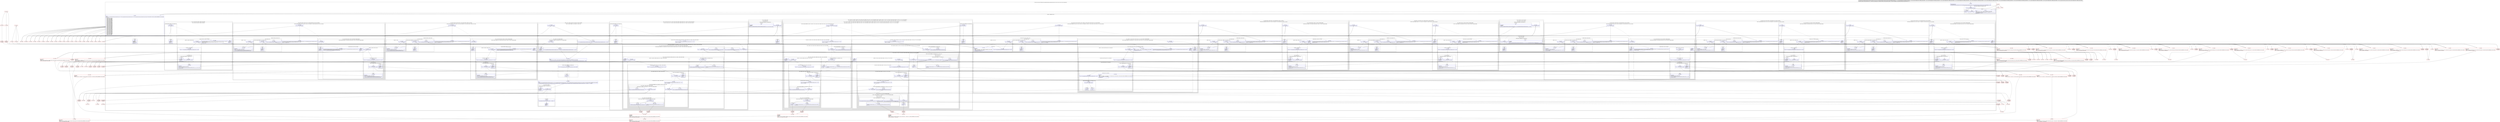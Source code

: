 digraph "CFG forcom.google.android.gms.internal.ads.zzdpn.zza(Ljava\/lang\/Object;[BIIIIIIJIJLcom\/google\/android\/gms\/internal\/ads\/zzdmn;)I" {
subgraph cluster_Region_130797028 {
label = "R(3:0|(2:2|5)(1:264)|6) | DECL_VAR: com.google.android.gms.internal.ads.zzdoi null, int null, int null, int null, int null, boolean null\l";
node [shape=record,color=blue];
Node_0 [shape=record,label="{0\:\ 0x0000|MTH_ENTER_BLOCK\l|com.google.android.gms.internal.ads.zzdoi com.google.android.gms.internal.ads.zzdoi r4 = (com.google.android.gms.internal.ads.zzdoi) zzhjp.getObject(r17, r28)\l}"];
subgraph cluster_IfRegion_1639260996 {
label = "IF [B:1:0x0010] THEN: R(2:2|5) ELSE: R(1:264)";
node [shape=record,color=blue];
Node_1 [shape=record,label="{1\:\ 0x0010|if (r4.zzavi() == false) goto L_0x0012\l}"];
subgraph cluster_Region_624297449 {
label = "R(2:2|5)";
node [shape=record,color=blue];
Node_2 [shape=record,label="{2\:\ 0x0012|int int r5 = r4.size()\l}"];
Node_5 [shape=record,label="{5\:\ 0x001a|PHI: r5 \l  PHI: (r5v40 int) =  binds: [] A[DONT_GENERATE, DONT_INLINE]\l|com.google.android.gms.internal.ads.zzdoi r8 = r4.zzfl(r5 == 0 ? 10 : r5 \<\< 1)\lzzhjp.putObject(r17, r28, r8)\l}"];
}
subgraph cluster_Region_1708542431 {
label = "R(1:264)";
node [shape=record,color=blue];
Node_264 [shape=record,label="{264\:\ 0x0633|r8 = r4\l}"];
}
}
subgraph cluster_SwitchRegion_288011578 {
label = "Switch: 14, default: R(1:318)";
node [shape=record,color=blue];
Node_6 [shape=record,label="{6\:\ 0x0027|PHI: r8 \l  PHI: (r8v1 com.google.android.gms.internal.ads.zzdoi) = (r8v0 com.google.android.gms.internal.ads.zzdoi), (r8v18 com.google.android.gms.internal.ads.zzdoi) binds: [B:264:0x0633, B:5:0x001a] A[DONT_GENERATE, DONT_INLINE]\l|switch(r27) \{\l    case 18: goto L_0x002e;\l    case 19: goto L_0x0090;\l    case 20: goto L_0x00f2;\l    case 21: goto L_0x00f2;\l    case 22: goto L_0x0165;\l    case 23: goto L_0x0188;\l    case 24: goto L_0x01ea;\l    case 25: goto L_0x024c;\l    case 26: goto L_0x02da;\l    case 27: goto L_0x03ee;\l    case 28: goto L_0x040c;\l    case 29: goto L_0x0165;\l    case 30: goto L_0x0494;\l    case 31: goto L_0x01ea;\l    case 32: goto L_0x0188;\l    case 33: goto L_0x04e3;\l    case 34: goto L_0x0562;\l    case 35: goto L_0x002e;\l    case 36: goto L_0x0090;\l    case 37: goto L_0x00f2;\l    case 38: goto L_0x00f2;\l    case 39: goto L_0x0165;\l    case 40: goto L_0x0188;\l    case 41: goto L_0x01ea;\l    case 42: goto L_0x024c;\l    case 43: goto L_0x0165;\l    case 44: goto L_0x0494;\l    case 45: goto L_0x01ea;\l    case 46: goto L_0x0188;\l    case 47: goto L_0x04e3;\l    case 48: goto L_0x0562;\l    case 49: goto L_0x05e1;\l    default: goto L_0x002a;\l\}\l}"];
subgraph cluster_Region_128454485 {
label = "R(1:(3:10|(1:13)|(2:(1:319)|(1:17)))(1:(1:320)(3:20|(2:23|(2:(1:347)|(1:25)))|346)))";
node [shape=record,color=blue];
subgraph cluster_IfRegion_287012513 {
label = "IF [B:9:0x0031] THEN: R(3:10|(1:13)|(2:(1:319)|(1:17))) ELSE: R(1:(1:320)(3:20|(2:23|(2:(1:347)|(1:25)))|346))";
node [shape=record,color=blue];
Node_9 [shape=record,label="{9\:\ 0x0031|if (r23 == 2) goto L_0x0033\l}"];
subgraph cluster_Region_1381842578 {
label = "R(3:10|(1:13)|(2:(1:319)|(1:17)))";
node [shape=record,color=blue];
Node_10 [shape=record,label="{10\:\ 0x0033|com.google.android.gms.internal.ads.zzdnk com.google.android.gms.internal.ads.zzdnk r8 = (com.google.android.gms.internal.ads.zzdnk) r8\lint int r19 = com.google.android.gms.internal.ads.zzdmm.zza(r18, r19, r30)\lint int r4 = r30.zzhcl + r19\l}"];
subgraph cluster_LoopRegion_776654088 {
label = "LOOP:0: (1:13)";
node [shape=record,color=blue];
Node_12 [shape=record,label="{12\:\ 0x0047|if (r19 \< r4) goto L_0x0049\l}"];
subgraph cluster_Region_62635118 {
label = "R(1:13)";
node [shape=record,color=blue];
Node_13 [shape=record,label="{13\:\ 0x0049|LOOP_END\lLOOP:0: B:11:0x0045\-\>B:13:0x0049\l|r8.zzd(com.google.android.gms.internal.ads.zzdmm.zzh(r18, r19))\lr19 += 8\l}"];
}
}
subgraph cluster_Region_138094876 {
label = "R(2:(1:319)|(1:17))";
node [shape=record,color=blue];
subgraph cluster_IfRegion_708004447 {
label = "IF [B:15:0x0055] THEN: R(1:319) ELSE: null";
node [shape=record,color=blue];
Node_15 [shape=record,label="{15\:\ 0x0055|if (r19 == r4) goto L_?\l}"];
subgraph cluster_Region_287393829 {
label = "R(1:319)";
node [shape=record,color=blue];
Node_319 [shape=record,label="{319\:\ ?|SYNTHETIC\lRETURN\l|return r19\l}"];
}
}
subgraph cluster_Region_1283247684 {
label = "R(1:17)";
node [shape=record,color=blue];
Node_17 [shape=record,label="{17\:\ 0x005b|throw com.google.android.gms.internal.ads.zzdoj.zzayd()\l}"];
}
}
}
subgraph cluster_Region_191472185 {
label = "R(1:(1:320)(3:20|(2:23|(2:(1:347)|(1:25)))|346)) | ELSE_IF_CHAIN\l";
node [shape=record,color=blue];
subgraph cluster_IfRegion_1099789195 {
label = "IF [B:19:0x005f] THEN: R(1:320) ELSE: R(3:20|(2:23|(2:(1:347)|(1:25)))|346) | ELSE_IF_CHAIN\l";
node [shape=record,color=blue];
Node_19 [shape=record,label="{19\:\ 0x005f|if (r23 != 1) goto L_?\l}"];
subgraph cluster_Region_271565167 {
label = "R(1:320)";
node [shape=record,color=blue];
Node_320 [shape=record,label="{320\:\ ?|SYNTHETIC\lRETURN\l|return r19\l}"];
}
subgraph cluster_Region_1588419926 {
label = "R(3:20|(2:23|(2:(1:347)|(1:25)))|346)";
node [shape=record,color=blue];
Node_20 [shape=record,label="{20\:\ 0x0061|com.google.android.gms.internal.ads.zzdnk com.google.android.gms.internal.ads.zzdnk r8 = (com.google.android.gms.internal.ads.zzdnk) r8\lr8.zzd(com.google.android.gms.internal.ads.zzdmm.zzh(r18, r19))\lint int r19 = r19 + 8\l}"];
subgraph cluster_LoopRegion_785383176 {
label = "LOOP:1: (2:23|(2:(1:347)|(1:25)))";
node [shape=record,color=blue];
Node_22 [shape=record,label="{22\:\ 0x0070|if (r19 \< r20) goto L_0x0072\l}"];
subgraph cluster_Region_129326380 {
label = "R(2:23|(2:(1:347)|(1:25)))";
node [shape=record,color=blue];
Node_23 [shape=record,label="{23\:\ 0x0072|int int r4 = com.google.android.gms.internal.ads.zzdmm.zza(r18, r19, r30)\l}"];
subgraph cluster_Region_973812672 {
label = "R(2:(1:347)|(1:25))";
node [shape=record,color=blue];
subgraph cluster_IfRegion_2083862226 {
label = "IF [B:24:0x0082] THEN: R(1:347) ELSE: null";
node [shape=record,color=blue];
Node_24 [shape=record,label="{24\:\ 0x0082|if (r21 != r30.zzhcl) goto L_0x002a\l}"];
subgraph cluster_Region_868677473 {
label = "R(1:347)";
node [shape=record,color=blue];
Node_347 [shape=record,label="{347\:\ ?|SYNTHETIC\lRETURN\l|return r19\l}"];
}
}
subgraph cluster_Region_1607976382 {
label = "R(1:25)";
node [shape=record,color=blue];
Node_25 [shape=record,label="{25\:\ 0x0084|LOOP_END\lLOOP:1: B:21:0x006c\-\>B:25:0x0084\l|r8.zzd(com.google.android.gms.internal.ads.zzdmm.zzh(r18, r4))\lint r19 = r4 + 8\l}"];
}
}
}
}
Node_346 [shape=record,label="{346\:\ ?|SYNTHETIC\lRETURN\l|return r19\l}"];
}
}
}
}
}
subgraph cluster_Region_1443763188 {
label = "R(1:(3:28|(1:31)|(2:(1:321)|(1:35)))(1:(1:322)(3:38|(2:41|(2:(1:349)|(1:43)))|348)))";
node [shape=record,color=blue];
subgraph cluster_IfRegion_952407267 {
label = "IF [B:27:0x0093] THEN: R(3:28|(1:31)|(2:(1:321)|(1:35))) ELSE: R(1:(1:322)(3:38|(2:41|(2:(1:349)|(1:43)))|348))";
node [shape=record,color=blue];
Node_27 [shape=record,label="{27\:\ 0x0093|if (r23 == 2) goto L_0x0095\l}"];
subgraph cluster_Region_1206725547 {
label = "R(3:28|(1:31)|(2:(1:321)|(1:35)))";
node [shape=record,color=blue];
Node_28 [shape=record,label="{28\:\ 0x0095|com.google.android.gms.internal.ads.zzdnx com.google.android.gms.internal.ads.zzdnx r8 = (com.google.android.gms.internal.ads.zzdnx) r8\lint int r19 = com.google.android.gms.internal.ads.zzdmm.zza(r18, r19, r30)\lint int r4 = r30.zzhcl + r19\l}"];
subgraph cluster_LoopRegion_1341767765 {
label = "LOOP:2: (1:31)";
node [shape=record,color=blue];
Node_30 [shape=record,label="{30\:\ 0x00a9|if (r19 \< r4) goto L_0x00ab\l}"];
subgraph cluster_Region_835679226 {
label = "R(1:31)";
node [shape=record,color=blue];
Node_31 [shape=record,label="{31\:\ 0x00ab|LOOP_END\lLOOP:2: B:29:0x00a7\-\>B:31:0x00ab\l|r8.zzi(com.google.android.gms.internal.ads.zzdmm.zzi(r18, r19))\lr19 += 4\l}"];
}
}
subgraph cluster_Region_1538405640 {
label = "R(2:(1:321)|(1:35))";
node [shape=record,color=blue];
subgraph cluster_IfRegion_975792132 {
label = "IF [B:33:0x00b7] THEN: R(1:321) ELSE: null";
node [shape=record,color=blue];
Node_33 [shape=record,label="{33\:\ 0x00b7|if (r19 == r4) goto L_?\l}"];
subgraph cluster_Region_347581593 {
label = "R(1:321)";
node [shape=record,color=blue];
Node_321 [shape=record,label="{321\:\ ?|SYNTHETIC\lRETURN\l|return r19\l}"];
}
}
subgraph cluster_Region_241437450 {
label = "R(1:35)";
node [shape=record,color=blue];
Node_35 [shape=record,label="{35\:\ 0x00bd|throw com.google.android.gms.internal.ads.zzdoj.zzayd()\l}"];
}
}
}
subgraph cluster_Region_676542593 {
label = "R(1:(1:322)(3:38|(2:41|(2:(1:349)|(1:43)))|348)) | ELSE_IF_CHAIN\l";
node [shape=record,color=blue];
subgraph cluster_IfRegion_875352804 {
label = "IF [B:37:0x00c1] THEN: R(1:322) ELSE: R(3:38|(2:41|(2:(1:349)|(1:43)))|348) | ELSE_IF_CHAIN\l";
node [shape=record,color=blue];
Node_37 [shape=record,label="{37\:\ 0x00c1|if (r23 != 5) goto L_?\l}"];
subgraph cluster_Region_2122103580 {
label = "R(1:322)";
node [shape=record,color=blue];
Node_322 [shape=record,label="{322\:\ ?|SYNTHETIC\lRETURN\l|return r19\l}"];
}
subgraph cluster_Region_568767015 {
label = "R(3:38|(2:41|(2:(1:349)|(1:43)))|348)";
node [shape=record,color=blue];
Node_38 [shape=record,label="{38\:\ 0x00c3|com.google.android.gms.internal.ads.zzdnx com.google.android.gms.internal.ads.zzdnx r8 = (com.google.android.gms.internal.ads.zzdnx) r8\lr8.zzi(com.google.android.gms.internal.ads.zzdmm.zzi(r18, r19))\lint int r19 = r19 + 4\l}"];
subgraph cluster_LoopRegion_2087797928 {
label = "LOOP:3: (2:41|(2:(1:349)|(1:43)))";
node [shape=record,color=blue];
Node_40 [shape=record,label="{40\:\ 0x00d2|if (r19 \< r20) goto L_0x00d4\l}"];
subgraph cluster_Region_1667474795 {
label = "R(2:41|(2:(1:349)|(1:43)))";
node [shape=record,color=blue];
Node_41 [shape=record,label="{41\:\ 0x00d4|int int r4 = com.google.android.gms.internal.ads.zzdmm.zza(r18, r19, r30)\l}"];
subgraph cluster_Region_1357828994 {
label = "R(2:(1:349)|(1:43))";
node [shape=record,color=blue];
subgraph cluster_IfRegion_1640525358 {
label = "IF [B:42:0x00e4] THEN: R(1:349) ELSE: null";
node [shape=record,color=blue];
Node_42 [shape=record,label="{42\:\ 0x00e4|if (r21 != r30.zzhcl) goto L_0x002a\l}"];
subgraph cluster_Region_1996510378 {
label = "R(1:349)";
node [shape=record,color=blue];
Node_349 [shape=record,label="{349\:\ ?|SYNTHETIC\lRETURN\l|return r19\l}"];
}
}
subgraph cluster_Region_1325384781 {
label = "R(1:43)";
node [shape=record,color=blue];
Node_43 [shape=record,label="{43\:\ 0x00e6|LOOP_END\lLOOP:3: B:39:0x00ce\-\>B:43:0x00e6\l|r8.zzi(com.google.android.gms.internal.ads.zzdmm.zzi(r18, r4))\lint r19 = r4 + 4\l}"];
}
}
}
}
Node_348 [shape=record,label="{348\:\ ?|SYNTHETIC\lRETURN\l|return r19\l}"];
}
}
}
}
}
subgraph cluster_Region_857811713 {
label = "R(1:(3:46|(1:49)|(2:(1:323)|(1:53)))(1:(1:324)(3:55|(2:58|(2:(1:351)|(1:60)))|350)))";
node [shape=record,color=blue];
subgraph cluster_IfRegion_673108514 {
label = "IF [B:45:0x00f5] THEN: R(3:46|(1:49)|(2:(1:323)|(1:53))) ELSE: R(1:(1:324)(3:55|(2:58|(2:(1:351)|(1:60)))|350))";
node [shape=record,color=blue];
Node_45 [shape=record,label="{45\:\ 0x00f5|if (r23 == 2) goto L_0x00f7\l}"];
subgraph cluster_Region_879977352 {
label = "R(3:46|(1:49)|(2:(1:323)|(1:53)))";
node [shape=record,color=blue];
Node_46 [shape=record,label="{46\:\ 0x00f7|com.google.android.gms.internal.ads.zzdox com.google.android.gms.internal.ads.zzdox r8 = (com.google.android.gms.internal.ads.zzdox) r8\lint int r19 = com.google.android.gms.internal.ads.zzdmm.zza(r18, r19, r30)\lint int r4 = r30.zzhcl + r19\l}"];
subgraph cluster_LoopRegion_1867519186 {
label = "LOOP:4: (1:49)";
node [shape=record,color=blue];
Node_48 [shape=record,label="{48\:\ 0x010b|if (r19 \< r4) goto L_0x010d\l}"];
subgraph cluster_Region_1440347701 {
label = "R(1:49)";
node [shape=record,color=blue];
Node_49 [shape=record,label="{49\:\ 0x010d|LOOP_END\lLOOP:4: B:47:0x0109\-\>B:49:0x010d\l|int r19 = com.google.android.gms.internal.ads.zzdmm.zzb(r18, r19, r30)\lr8.zzfu(r30.zzhcm)\l}"];
}
}
subgraph cluster_Region_248149600 {
label = "R(2:(1:323)|(1:53))";
node [shape=record,color=blue];
subgraph cluster_IfRegion_341105951 {
label = "IF [B:51:0x0121] THEN: R(1:323) ELSE: null";
node [shape=record,color=blue];
Node_51 [shape=record,label="{51\:\ 0x0121|if (r19 == r4) goto L_?\l}"];
subgraph cluster_Region_999588670 {
label = "R(1:323)";
node [shape=record,color=blue];
Node_323 [shape=record,label="{323\:\ ?|SYNTHETIC\lRETURN\l|return r19\l}"];
}
}
subgraph cluster_Region_743559305 {
label = "R(1:53)";
node [shape=record,color=blue];
Node_53 [shape=record,label="{53\:\ 0x0127|throw com.google.android.gms.internal.ads.zzdoj.zzayd()\l}"];
}
}
}
subgraph cluster_Region_370315041 {
label = "R(1:(1:324)(3:55|(2:58|(2:(1:351)|(1:60)))|350)) | ELSE_IF_CHAIN\l";
node [shape=record,color=blue];
subgraph cluster_IfRegion_1220788227 {
label = "IF [B:54:0x0128] THEN: R(1:324) ELSE: R(3:55|(2:58|(2:(1:351)|(1:60)))|350) | ELSE_IF_CHAIN\l";
node [shape=record,color=blue];
Node_54 [shape=record,label="{54\:\ 0x0128|if (r23 != 0) goto L_?\l}"];
subgraph cluster_Region_367511053 {
label = "R(1:324)";
node [shape=record,color=blue];
Node_324 [shape=record,label="{324\:\ ?|SYNTHETIC\lRETURN\l|return r19\l}"];
}
subgraph cluster_Region_1172843650 {
label = "R(3:55|(2:58|(2:(1:351)|(1:60)))|350)";
node [shape=record,color=blue];
Node_55 [shape=record,label="{55\:\ 0x012a|com.google.android.gms.internal.ads.zzdox com.google.android.gms.internal.ads.zzdox r8 = (com.google.android.gms.internal.ads.zzdox) r8\lint int r19 = com.google.android.gms.internal.ads.zzdmm.zzb(r18, r19, r30)\lr8.zzfu(r30.zzhcm)\l}"];
subgraph cluster_LoopRegion_88899819 {
label = "LOOP:5: (2:58|(2:(1:351)|(1:60)))";
node [shape=record,color=blue];
Node_57 [shape=record,label="{57\:\ 0x0141|if (r19 \< r20) goto L_0x0143\l}"];
subgraph cluster_Region_1102017431 {
label = "R(2:58|(2:(1:351)|(1:60)))";
node [shape=record,color=blue];
Node_58 [shape=record,label="{58\:\ 0x0143|int int r4 = com.google.android.gms.internal.ads.zzdmm.zza(r18, r19, r30)\l}"];
subgraph cluster_Region_932219296 {
label = "R(2:(1:351)|(1:60))";
node [shape=record,color=blue];
subgraph cluster_IfRegion_897151988 {
label = "IF [B:59:0x0153] THEN: R(1:351) ELSE: null";
node [shape=record,color=blue];
Node_59 [shape=record,label="{59\:\ 0x0153|if (r21 != r30.zzhcl) goto L_0x002a\l}"];
subgraph cluster_Region_1160239900 {
label = "R(1:351)";
node [shape=record,color=blue];
Node_351 [shape=record,label="{351\:\ ?|SYNTHETIC\lRETURN\l|return r19\l}"];
}
}
subgraph cluster_Region_348958005 {
label = "R(1:60)";
node [shape=record,color=blue];
Node_60 [shape=record,label="{60\:\ 0x0155|LOOP_END\lLOOP:5: B:56:0x013d\-\>B:60:0x0155\l|int r19 = com.google.android.gms.internal.ads.zzdmm.zzb(r18, r4, r30)\lr8.zzfu(r30.zzhcm)\l}"];
}
}
}
}
Node_350 [shape=record,label="{350\:\ ?|SYNTHETIC\lRETURN\l|return r19\l}"];
}
}
}
}
}
subgraph cluster_Region_1676439168 {
label = "R(1:(2:(1:325)|(1:(2:(1:327)|(1:326)))))";
node [shape=record,color=blue];
subgraph cluster_Region_1209015134 {
label = "R(2:(1:325)|(1:(2:(1:327)|(1:326))))";
node [shape=record,color=blue];
subgraph cluster_IfRegion_2080261749 {
label = "IF [B:62:0x0168] THEN: R(1:325) ELSE: null";
node [shape=record,color=blue];
Node_62 [shape=record,label="{62\:\ 0x0168|if (r23 == 2) goto L_0x016a\l}"];
subgraph cluster_Region_98991149 {
label = "R(1:325)";
node [shape=record,color=blue];
Node_325 [shape=record,label="{325\:\ ?|SYNTHETIC\lRETURN\l|return com.google.android.gms.internal.ads.zzdmm.zza(r18, r19, (com.google.android.gms.internal.ads.zzdoi\<?\>) r8, r30)\l}"];
}
}
subgraph cluster_Region_92183167 {
label = "R(1:(2:(1:327)|(1:326)))";
node [shape=record,color=blue];
subgraph cluster_Region_1300015973 {
label = "R(2:(1:327)|(1:326))";
node [shape=record,color=blue];
subgraph cluster_IfRegion_1144553809 {
label = "IF [B:64:0x0176] THEN: R(1:327) ELSE: null";
node [shape=record,color=blue];
Node_64 [shape=record,label="{64\:\ 0x0176|if (r23 == 0) goto L_0x0178\l}"];
subgraph cluster_Region_1921616623 {
label = "R(1:327)";
node [shape=record,color=blue];
Node_327 [shape=record,label="{327\:\ ?|SYNTHETIC\lRETURN\l|return com.google.android.gms.internal.ads.zzdmm.zza(r21, r18, r19, r20, (com.google.android.gms.internal.ads.zzdoi\<?\>) r8, r30)\l}"];
}
}
subgraph cluster_Region_55921571 {
label = "R(1:326)";
node [shape=record,color=blue];
Node_326 [shape=record,label="{326\:\ ?|SYNTHETIC\lRETURN\l|return r19\l}"];
}
}
}
}
}
subgraph cluster_Region_735768367 {
label = "R(1:(3:68|(1:71)|(2:(1:328)|(1:75)))(1:(1:329)(3:78|(2:81|(2:(1:353)|(1:83)))|352)))";
node [shape=record,color=blue];
subgraph cluster_IfRegion_736674060 {
label = "IF [B:67:0x018b] THEN: R(3:68|(1:71)|(2:(1:328)|(1:75))) ELSE: R(1:(1:329)(3:78|(2:81|(2:(1:353)|(1:83)))|352))";
node [shape=record,color=blue];
Node_67 [shape=record,label="{67\:\ 0x018b|if (r23 == 2) goto L_0x018d\l}"];
subgraph cluster_Region_1399189403 {
label = "R(3:68|(1:71)|(2:(1:328)|(1:75)))";
node [shape=record,color=blue];
Node_68 [shape=record,label="{68\:\ 0x018d|com.google.android.gms.internal.ads.zzdox com.google.android.gms.internal.ads.zzdox r8 = (com.google.android.gms.internal.ads.zzdox) r8\lint int r19 = com.google.android.gms.internal.ads.zzdmm.zza(r18, r19, r30)\lint int r4 = r30.zzhcl + r19\l}"];
subgraph cluster_LoopRegion_1737935990 {
label = "LOOP:6: (1:71)";
node [shape=record,color=blue];
Node_70 [shape=record,label="{70\:\ 0x01a1|if (r19 \< r4) goto L_0x01a3\l}"];
subgraph cluster_Region_1556643732 {
label = "R(1:71)";
node [shape=record,color=blue];
Node_71 [shape=record,label="{71\:\ 0x01a3|LOOP_END\lLOOP:6: B:69:0x019f\-\>B:71:0x01a3\l|r8.zzfu(com.google.android.gms.internal.ads.zzdmm.zzg(r18, r19))\lr19 += 8\l}"];
}
}
subgraph cluster_Region_352909420 {
label = "R(2:(1:328)|(1:75))";
node [shape=record,color=blue];
subgraph cluster_IfRegion_648472297 {
label = "IF [B:73:0x01af] THEN: R(1:328) ELSE: null";
node [shape=record,color=blue];
Node_73 [shape=record,label="{73\:\ 0x01af|if (r19 == r4) goto L_?\l}"];
subgraph cluster_Region_1522781329 {
label = "R(1:328)";
node [shape=record,color=blue];
Node_328 [shape=record,label="{328\:\ ?|SYNTHETIC\lRETURN\l|return r19\l}"];
}
}
subgraph cluster_Region_1017753917 {
label = "R(1:75)";
node [shape=record,color=blue];
Node_75 [shape=record,label="{75\:\ 0x01b5|throw com.google.android.gms.internal.ads.zzdoj.zzayd()\l}"];
}
}
}
subgraph cluster_Region_1081508368 {
label = "R(1:(1:329)(3:78|(2:81|(2:(1:353)|(1:83)))|352)) | ELSE_IF_CHAIN\l";
node [shape=record,color=blue];
subgraph cluster_IfRegion_763087795 {
label = "IF [B:77:0x01b9] THEN: R(1:329) ELSE: R(3:78|(2:81|(2:(1:353)|(1:83)))|352) | ELSE_IF_CHAIN\l";
node [shape=record,color=blue];
Node_77 [shape=record,label="{77\:\ 0x01b9|if (r23 != 1) goto L_?\l}"];
subgraph cluster_Region_2137165288 {
label = "R(1:329)";
node [shape=record,color=blue];
Node_329 [shape=record,label="{329\:\ ?|SYNTHETIC\lRETURN\l|return r19\l}"];
}
subgraph cluster_Region_597382209 {
label = "R(3:78|(2:81|(2:(1:353)|(1:83)))|352)";
node [shape=record,color=blue];
Node_78 [shape=record,label="{78\:\ 0x01bb|com.google.android.gms.internal.ads.zzdox com.google.android.gms.internal.ads.zzdox r8 = (com.google.android.gms.internal.ads.zzdox) r8\lr8.zzfu(com.google.android.gms.internal.ads.zzdmm.zzg(r18, r19))\lint int r19 = r19 + 8\l}"];
subgraph cluster_LoopRegion_144760923 {
label = "LOOP:7: (2:81|(2:(1:353)|(1:83)))";
node [shape=record,color=blue];
Node_80 [shape=record,label="{80\:\ 0x01ca|if (r19 \< r20) goto L_0x01cc\l}"];
subgraph cluster_Region_2080959910 {
label = "R(2:81|(2:(1:353)|(1:83)))";
node [shape=record,color=blue];
Node_81 [shape=record,label="{81\:\ 0x01cc|int int r4 = com.google.android.gms.internal.ads.zzdmm.zza(r18, r19, r30)\l}"];
subgraph cluster_Region_238287712 {
label = "R(2:(1:353)|(1:83))";
node [shape=record,color=blue];
subgraph cluster_IfRegion_2057412276 {
label = "IF [B:82:0x01dc] THEN: R(1:353) ELSE: null";
node [shape=record,color=blue];
Node_82 [shape=record,label="{82\:\ 0x01dc|if (r21 != r30.zzhcl) goto L_0x002a\l}"];
subgraph cluster_Region_88639290 {
label = "R(1:353)";
node [shape=record,color=blue];
Node_353 [shape=record,label="{353\:\ ?|SYNTHETIC\lRETURN\l|return r19\l}"];
}
}
subgraph cluster_Region_1210305307 {
label = "R(1:83)";
node [shape=record,color=blue];
Node_83 [shape=record,label="{83\:\ 0x01de|LOOP_END\lLOOP:7: B:79:0x01c6\-\>B:83:0x01de\l|r8.zzfu(com.google.android.gms.internal.ads.zzdmm.zzg(r18, r4))\lint r19 = r4 + 8\l}"];
}
}
}
}
Node_352 [shape=record,label="{352\:\ ?|SYNTHETIC\lRETURN\l|return r19\l}"];
}
}
}
}
}
subgraph cluster_Region_167048192 {
label = "R(1:(3:86|(1:89)|(2:(1:330)|(1:93)))(1:(1:331)(3:96|(2:99|(2:(1:355)|(1:101)))|354)))";
node [shape=record,color=blue];
subgraph cluster_IfRegion_1653744923 {
label = "IF [B:85:0x01ed] THEN: R(3:86|(1:89)|(2:(1:330)|(1:93))) ELSE: R(1:(1:331)(3:96|(2:99|(2:(1:355)|(1:101)))|354))";
node [shape=record,color=blue];
Node_85 [shape=record,label="{85\:\ 0x01ed|if (r23 == 2) goto L_0x01ef\l}"];
subgraph cluster_Region_1301083811 {
label = "R(3:86|(1:89)|(2:(1:330)|(1:93)))";
node [shape=record,color=blue];
Node_86 [shape=record,label="{86\:\ 0x01ef|com.google.android.gms.internal.ads.zzdob com.google.android.gms.internal.ads.zzdob r8 = (com.google.android.gms.internal.ads.zzdob) r8\lint int r19 = com.google.android.gms.internal.ads.zzdmm.zza(r18, r19, r30)\lint int r4 = r30.zzhcl + r19\l}"];
subgraph cluster_LoopRegion_1238651121 {
label = "LOOP:8: (1:89)";
node [shape=record,color=blue];
Node_88 [shape=record,label="{88\:\ 0x0203|if (r19 \< r4) goto L_0x0205\l}"];
subgraph cluster_Region_2009665053 {
label = "R(1:89)";
node [shape=record,color=blue];
Node_89 [shape=record,label="{89\:\ 0x0205|LOOP_END\lLOOP:8: B:87:0x0201\-\>B:89:0x0205\l|r8.zzgp(com.google.android.gms.internal.ads.zzdmm.zzf(r18, r19))\lr19 += 4\l}"];
}
}
subgraph cluster_Region_1944791762 {
label = "R(2:(1:330)|(1:93))";
node [shape=record,color=blue];
subgraph cluster_IfRegion_915327397 {
label = "IF [B:91:0x0211] THEN: R(1:330) ELSE: null";
node [shape=record,color=blue];
Node_91 [shape=record,label="{91\:\ 0x0211|if (r19 == r4) goto L_?\l}"];
subgraph cluster_Region_471668793 {
label = "R(1:330)";
node [shape=record,color=blue];
Node_330 [shape=record,label="{330\:\ ?|SYNTHETIC\lRETURN\l|return r19\l}"];
}
}
subgraph cluster_Region_88690213 {
label = "R(1:93)";
node [shape=record,color=blue];
Node_93 [shape=record,label="{93\:\ 0x0217|throw com.google.android.gms.internal.ads.zzdoj.zzayd()\l}"];
}
}
}
subgraph cluster_Region_724827768 {
label = "R(1:(1:331)(3:96|(2:99|(2:(1:355)|(1:101)))|354)) | ELSE_IF_CHAIN\l";
node [shape=record,color=blue];
subgraph cluster_IfRegion_1492823288 {
label = "IF [B:95:0x021b] THEN: R(1:331) ELSE: R(3:96|(2:99|(2:(1:355)|(1:101)))|354) | ELSE_IF_CHAIN\l";
node [shape=record,color=blue];
Node_95 [shape=record,label="{95\:\ 0x021b|if (r23 != 5) goto L_?\l}"];
subgraph cluster_Region_1919791247 {
label = "R(1:331)";
node [shape=record,color=blue];
Node_331 [shape=record,label="{331\:\ ?|SYNTHETIC\lRETURN\l|return r19\l}"];
}
subgraph cluster_Region_746494624 {
label = "R(3:96|(2:99|(2:(1:355)|(1:101)))|354)";
node [shape=record,color=blue];
Node_96 [shape=record,label="{96\:\ 0x021d|com.google.android.gms.internal.ads.zzdob com.google.android.gms.internal.ads.zzdob r8 = (com.google.android.gms.internal.ads.zzdob) r8\lr8.zzgp(com.google.android.gms.internal.ads.zzdmm.zzf(r18, r19))\lint int r19 = r19 + 4\l}"];
subgraph cluster_LoopRegion_1179620881 {
label = "LOOP:9: (2:99|(2:(1:355)|(1:101)))";
node [shape=record,color=blue];
Node_98 [shape=record,label="{98\:\ 0x022c|if (r19 \< r20) goto L_0x022e\l}"];
subgraph cluster_Region_2084062054 {
label = "R(2:99|(2:(1:355)|(1:101)))";
node [shape=record,color=blue];
Node_99 [shape=record,label="{99\:\ 0x022e|int int r4 = com.google.android.gms.internal.ads.zzdmm.zza(r18, r19, r30)\l}"];
subgraph cluster_Region_1033564289 {
label = "R(2:(1:355)|(1:101))";
node [shape=record,color=blue];
subgraph cluster_IfRegion_158206324 {
label = "IF [B:100:0x023e] THEN: R(1:355) ELSE: null";
node [shape=record,color=blue];
Node_100 [shape=record,label="{100\:\ 0x023e|if (r21 != r30.zzhcl) goto L_0x002a\l}"];
subgraph cluster_Region_608923099 {
label = "R(1:355)";
node [shape=record,color=blue];
Node_355 [shape=record,label="{355\:\ ?|SYNTHETIC\lRETURN\l|return r19\l}"];
}
}
subgraph cluster_Region_1285861696 {
label = "R(1:101)";
node [shape=record,color=blue];
Node_101 [shape=record,label="{101\:\ 0x0240|LOOP_END\lLOOP:9: B:97:0x0228\-\>B:101:0x0240\l|r8.zzgp(com.google.android.gms.internal.ads.zzdmm.zzf(r18, r4))\lint r19 = r4 + 4\l}"];
}
}
}
}
Node_354 [shape=record,label="{354\:\ ?|SYNTHETIC\lRETURN\l|return r19\l}"];
}
}
}
}
}
subgraph cluster_Region_83818957 {
label = "R(1:(3:104|(2:107|110)|(2:(1:332)|(1:115)))(1:(1:333)(4:117|120|(2:123|(2:(1:357)|(3:125|(1:127)(1:130)|128)))|356)))";
node [shape=record,color=blue];
subgraph cluster_IfRegion_461953045 {
label = "IF [B:103:0x024f] THEN: R(3:104|(2:107|110)|(2:(1:332)|(1:115))) ELSE: R(1:(1:333)(4:117|120|(2:123|(2:(1:357)|(3:125|(1:127)(1:130)|128)))|356))";
node [shape=record,color=blue];
Node_103 [shape=record,label="{103\:\ 0x024f|if (r23 == 2) goto L_0x0251\l}"];
subgraph cluster_Region_419453406 {
label = "R(3:104|(2:107|110)|(2:(1:332)|(1:115)))";
node [shape=record,color=blue];
Node_104 [shape=record,label="{104\:\ 0x0251|com.google.android.gms.internal.ads.zzdmo com.google.android.gms.internal.ads.zzdmo r8 = (com.google.android.gms.internal.ads.zzdmo) r8\lint int r19 = com.google.android.gms.internal.ads.zzdmm.zza(r18, r19, r30)\lint int r5 = r19 + r30.zzhcl\l}"];
subgraph cluster_LoopRegion_777636987 {
label = "LOOP:10: (2:107|110)";
node [shape=record,color=blue];
Node_106 [shape=record,label="{106\:\ 0x0265|if (r19 \< r5) goto L_0x0267\l}"];
subgraph cluster_Region_1823682177 {
label = "R(2:107|110)";
node [shape=record,color=blue];
Node_107 [shape=record,label="{107\:\ 0x0267|int r19 = com.google.android.gms.internal.ads.zzdmm.zzb(r18, r19, r30)\l}"];
Node_110 [shape=record,label="{110\:\ 0x027c|LOOP_END\lPHI: r4 \l  PHI: (r4v84 boolean) =  binds: [] A[DONT_GENERATE, DONT_INLINE]\lLOOP:10: B:105:0x0263\-\>B:110:0x027c\l|r8.addBoolean(r30.zzhcm != 0)\l}"];
}
}
subgraph cluster_Region_1903963421 {
label = "R(2:(1:332)|(1:115))";
node [shape=record,color=blue];
subgraph cluster_IfRegion_1117327130 {
label = "IF [B:113:0x0284] THEN: R(1:332) ELSE: null";
node [shape=record,color=blue];
Node_113 [shape=record,label="{113\:\ 0x0284|if (r19 == r5) goto L_?\l}"];
subgraph cluster_Region_1506570302 {
label = "R(1:332)";
node [shape=record,color=blue];
Node_332 [shape=record,label="{332\:\ ?|SYNTHETIC\lRETURN\l|return r19\l}"];
}
}
subgraph cluster_Region_136359919 {
label = "R(1:115)";
node [shape=record,color=blue];
Node_115 [shape=record,label="{115\:\ 0x028a|throw com.google.android.gms.internal.ads.zzdoj.zzayd()\l}"];
}
}
}
subgraph cluster_Region_2078478263 {
label = "R(1:(1:333)(4:117|120|(2:123|(2:(1:357)|(3:125|(1:127)(1:130)|128)))|356)) | ELSE_IF_CHAIN\l";
node [shape=record,color=blue];
subgraph cluster_IfRegion_645277870 {
label = "IF [B:116:0x028b] THEN: R(1:333) ELSE: R(4:117|120|(2:123|(2:(1:357)|(3:125|(1:127)(1:130)|128)))|356) | ELSE_IF_CHAIN\l";
node [shape=record,color=blue];
Node_116 [shape=record,label="{116\:\ 0x028b|if (r23 != 0) goto L_?\l}"];
subgraph cluster_Region_921894328 {
label = "R(1:333)";
node [shape=record,color=blue];
Node_333 [shape=record,label="{333\:\ ?|SYNTHETIC\lRETURN\l|return r19\l}"];
}
subgraph cluster_Region_319127181 {
label = "R(4:117|120|(2:123|(2:(1:357)|(3:125|(1:127)(1:130)|128)))|356)";
node [shape=record,color=blue];
Node_117 [shape=record,label="{117\:\ 0x028d|com.google.android.gms.internal.ads.zzdmo com.google.android.gms.internal.ads.zzdmo r8 = (com.google.android.gms.internal.ads.zzdmo) r8\lint int r19 = com.google.android.gms.internal.ads.zzdmm.zzb(r18, r19, r30)\l}"];
Node_120 [shape=record,label="{120\:\ 0x02a4|PHI: r4 \l  PHI: (r4v72 boolean) =  binds: [] A[DONT_GENERATE, DONT_INLINE]\l|r8.addBoolean(r30.zzhcm != 0)\l}"];
subgraph cluster_LoopRegion_604678659 {
label = "LOOP:11: (2:123|(2:(1:357)|(3:125|(1:127)(1:130)|128)))";
node [shape=record,color=blue];
Node_122 [shape=record,label="{122\:\ 0x02ab|if (r19 \< r20) goto L_0x02ad\l}"];
subgraph cluster_Region_1339663549 {
label = "R(2:123|(2:(1:357)|(3:125|(1:127)(1:130)|128)))";
node [shape=record,color=blue];
Node_123 [shape=record,label="{123\:\ 0x02ad|int int r4 = com.google.android.gms.internal.ads.zzdmm.zza(r18, r19, r30)\l}"];
subgraph cluster_Region_1000366942 {
label = "R(2:(1:357)|(3:125|(1:127)(1:130)|128))";
node [shape=record,color=blue];
subgraph cluster_IfRegion_1490902314 {
label = "IF [B:124:0x02bd] THEN: R(1:357) ELSE: null";
node [shape=record,color=blue];
Node_124 [shape=record,label="{124\:\ 0x02bd|if (r21 != r30.zzhcl) goto L_0x002a\l}"];
subgraph cluster_Region_2005945053 {
label = "R(1:357)";
node [shape=record,color=blue];
Node_357 [shape=record,label="{357\:\ ?|SYNTHETIC\lRETURN\l|return r19\l}"];
}
}
subgraph cluster_Region_948222871 {
label = "R(3:125|(1:127)(1:130)|128)";
node [shape=record,color=blue];
Node_125 [shape=record,label="{125\:\ 0x02bf|int r19 = com.google.android.gms.internal.ads.zzdmm.zzb(r18, r4, r30)\l}"];
subgraph cluster_IfRegion_1333345735 {
label = "IF [B:126:0x02cf] THEN: R(1:127) ELSE: R(1:130)";
node [shape=record,color=blue];
Node_126 [shape=record,label="{126\:\ 0x02cf|if (r30.zzhcm != 0) goto L_0x02d1\l}"];
subgraph cluster_Region_461302336 {
label = "R(1:127)";
node [shape=record,color=blue];
Node_127 [shape=record,label="{127\:\ 0x02d1|r4 = true\l}"];
}
subgraph cluster_Region_1783959483 {
label = "R(1:130)";
node [shape=record,color=blue];
Node_130 [shape=record,label="{130\:\ 0x02d8|r4 = false\l}"];
}
}
Node_128 [shape=record,label="{128\:\ 0x02d2|LOOP_END\lPHI: r4 \l  PHI: (r4v77 boolean) = (r4v76 boolean), (r4v78 boolean) binds: [B:286:0x02d2, B:285:0x02d2] A[DONT_GENERATE, DONT_INLINE]\lLOOP:11: B:121:0x02a7\-\>B:128:0x02d2\l|r8.addBoolean(r4)\l}"];
}
}
}
}
Node_356 [shape=record,label="{356\:\ ?|SYNTHETIC\lRETURN\l|return r19\l}"];
}
}
}
}
}
subgraph cluster_Region_1850148525 {
label = "R(1:(2:(1:334)|(1:(2:(2:135|(2:(1:138)|(3:(1:140)(1:149)|(2:143|(2:(1:359)|(2:145|(1:148)(1:(1:151)(1:152)))))|358)))|(2:153|(2:(1:156)|(3:(1:158)(1:(2:(1:170)|(1:171)))|(2:161|(2:(1:361)|(2:163|(1:166)(1:(1:173)(1:(2:(1:177)|(1:178)))))))|360)))))))";
node [shape=record,color=blue];
subgraph cluster_Region_1447375528 {
label = "R(2:(1:334)|(1:(2:(2:135|(2:(1:138)|(3:(1:140)(1:149)|(2:143|(2:(1:359)|(2:145|(1:148)(1:(1:151)(1:152)))))|358)))|(2:153|(2:(1:156)|(3:(1:158)(1:(2:(1:170)|(1:171)))|(2:161|(2:(1:361)|(2:163|(1:166)(1:(1:173)(1:(2:(1:177)|(1:178)))))))|360))))))";
node [shape=record,color=blue];
subgraph cluster_IfRegion_1690501447 {
label = "IF [B:132:0x02dd] THEN: R(1:334) ELSE: null";
node [shape=record,color=blue];
Node_132 [shape=record,label="{132\:\ 0x02dd|if (r23 != 2) goto L_?\l}"];
subgraph cluster_Region_1649577757 {
label = "R(1:334)";
node [shape=record,color=blue];
Node_334 [shape=record,label="{334\:\ ?|SYNTHETIC\lRETURN\l|return r19\l}"];
}
}
subgraph cluster_Region_888573844 {
label = "R(1:(2:(2:135|(2:(1:138)|(3:(1:140)(1:149)|(2:143|(2:(1:359)|(2:145|(1:148)(1:(1:151)(1:152)))))|358)))|(2:153|(2:(1:156)|(3:(1:158)(1:(2:(1:170)|(1:171)))|(2:161|(2:(1:361)|(2:163|(1:166)(1:(1:173)(1:(2:(1:177)|(1:178)))))))|360)))))";
node [shape=record,color=blue];
subgraph cluster_Region_1264135120 {
label = "R(2:(2:135|(2:(1:138)|(3:(1:140)(1:149)|(2:143|(2:(1:359)|(2:145|(1:148)(1:(1:151)(1:152)))))|358)))|(2:153|(2:(1:156)|(3:(1:158)(1:(2:(1:170)|(1:171)))|(2:161|(2:(1:361)|(2:163|(1:166)(1:(1:173)(1:(2:(1:177)|(1:178)))))))|360))))";
node [shape=record,color=blue];
subgraph cluster_IfRegion_929878725 {
label = "IF [B:134:0x02e8] THEN: R(2:135|(2:(1:138)|(3:(1:140)(1:149)|(2:143|(2:(1:359)|(2:145|(1:148)(1:(1:151)(1:152)))))|358))) ELSE: null";
node [shape=record,color=blue];
Node_134 [shape=record,label="{134\:\ 0x02e8|if ((536870912 & r25) == 0) goto L_0x02ea\l}"];
subgraph cluster_Region_1983021660 {
label = "R(2:135|(2:(1:138)|(3:(1:140)(1:149)|(2:143|(2:(1:359)|(2:145|(1:148)(1:(1:151)(1:152)))))|358)))";
node [shape=record,color=blue];
Node_135 [shape=record,label="{135\:\ 0x02ea|int int r19 = com.google.android.gms.internal.ads.zzdmm.zza(r18, r19, r30)\lint int r4 = r30.zzhcl\l}"];
subgraph cluster_Region_1093699922 {
label = "R(2:(1:138)|(3:(1:140)(1:149)|(2:143|(2:(1:359)|(2:145|(1:148)(1:(1:151)(1:152)))))|358))";
node [shape=record,color=blue];
subgraph cluster_IfRegion_12501530 {
label = "IF [B:136:0x02f8] THEN: R(1:138) ELSE: null";
node [shape=record,color=blue];
Node_136 [shape=record,label="{136\:\ 0x02f8|if (r4 \< 0) goto L_0x02fa\l}"];
subgraph cluster_Region_1094333647 {
label = "R(1:138)";
node [shape=record,color=blue];
Node_138 [shape=record,label="{138\:\ 0x02fe|throw com.google.android.gms.internal.ads.zzdoj.zzaye()\l}"];
}
}
subgraph cluster_Region_964838663 {
label = "R(3:(1:140)(1:149)|(2:143|(2:(1:359)|(2:145|(1:148)(1:(1:151)(1:152)))))|358)";
node [shape=record,color=blue];
subgraph cluster_IfRegion_1008993191 {
label = "IF [B:139:0x02ff] THEN: R(1:140) ELSE: R(1:149)";
node [shape=record,color=blue];
Node_139 [shape=record,label="{139\:\ 0x02ff|if (r4 == 0) goto L_0x0301\l}"];
subgraph cluster_Region_1136627859 {
label = "R(1:140)";
node [shape=record,color=blue];
Node_140 [shape=record,label="{140\:\ 0x0301|r8.add(\"\")\l}"];
}
subgraph cluster_Region_81322834 {
label = "R(1:149)";
node [shape=record,color=blue];
Node_149 [shape=record,label="{149\:\ 0x0331|r8.add(new java.lang.String(r18, r19, r4, com.google.android.gms.internal.ads.zzdoc.UTF_8))\lr19 += r4\l}"];
}
}
subgraph cluster_LoopRegion_1807700820 {
label = "LOOP:12: (2:143|(2:(1:359)|(2:145|(1:148)(1:(1:151)(1:152)))))";
node [shape=record,color=blue];
Node_142 [shape=record,label="{142\:\ 0x030a|if (r19 \< r20) goto L_0x030c\l}"];
subgraph cluster_Region_2006600895 {
label = "R(2:143|(2:(1:359)|(2:145|(1:148)(1:(1:151)(1:152)))))";
node [shape=record,color=blue];
Node_143 [shape=record,label="{143\:\ 0x030c|int int r4 = com.google.android.gms.internal.ads.zzdmm.zza(r18, r19, r30)\l}"];
subgraph cluster_Region_311724251 {
label = "R(2:(1:359)|(2:145|(1:148)(1:(1:151)(1:152))))";
node [shape=record,color=blue];
subgraph cluster_IfRegion_1470884290 {
label = "IF [B:144:0x031c] THEN: R(1:359) ELSE: null";
node [shape=record,color=blue];
Node_144 [shape=record,label="{144\:\ 0x031c|if (r21 != r30.zzhcl) goto L_0x002a\l}"];
subgraph cluster_Region_463514367 {
label = "R(1:359)";
node [shape=record,color=blue];
Node_359 [shape=record,label="{359\:\ ?|SYNTHETIC\lRETURN\l|return r19\l}"];
}
}
subgraph cluster_Region_1583760925 {
label = "R(2:145|(1:148)(1:(1:151)(1:152)))";
node [shape=record,color=blue];
Node_145 [shape=record,label="{145\:\ 0x031e|int r19 = com.google.android.gms.internal.ads.zzdmm.zza(r18, r4, r30)\lint int r4 = r30.zzhcl\l}"];
subgraph cluster_IfRegion_683054224 {
label = "IF [B:146:0x032a] THEN: R(1:148) ELSE: R(1:(1:151)(1:152))";
node [shape=record,color=blue];
Node_146 [shape=record,label="{146\:\ 0x032a|if (r4 \< 0) goto L_0x032c\l}"];
subgraph cluster_Region_1202140084 {
label = "R(1:148)";
node [shape=record,color=blue];
Node_148 [shape=record,label="{148\:\ 0x0330|throw com.google.android.gms.internal.ads.zzdoj.zzaye()\l}"];
}
subgraph cluster_Region_2023954651 {
label = "R(1:(1:151)(1:152)) | ELSE_IF_CHAIN\l";
node [shape=record,color=blue];
subgraph cluster_IfRegion_225237645 {
label = "IF [B:150:0x0342] THEN: R(1:151) ELSE: R(1:152) | ELSE_IF_CHAIN\l";
node [shape=record,color=blue];
Node_150 [shape=record,label="{150\:\ 0x0342|if (r4 == 0) goto L_0x0344\l}"];
subgraph cluster_Region_1321698628 {
label = "R(1:151)";
node [shape=record,color=blue];
Node_151 [shape=record,label="{151\:\ 0x0344|r8.add(\"\")\l}"];
}
subgraph cluster_Region_493354224 {
label = "R(1:152)";
node [shape=record,color=blue];
Node_152 [shape=record,label="{152\:\ 0x034a|r8.add(new java.lang.String(r18, r19, r4, com.google.android.gms.internal.ads.zzdoc.UTF_8))\lr19 += r4\l}"];
}
}
}
}
}
}
}
}
Node_358 [shape=record,label="{358\:\ ?|SYNTHETIC\lRETURN\l|return r19\l}"];
}
}
}
}
subgraph cluster_Region_448808634 {
label = "R(2:153|(2:(1:156)|(3:(1:158)(1:(2:(1:170)|(1:171)))|(2:161|(2:(1:361)|(2:163|(1:166)(1:(1:173)(1:(2:(1:177)|(1:178)))))))|360)))";
node [shape=record,color=blue];
Node_153 [shape=record,label="{153\:\ 0x035b|int int r19 = com.google.android.gms.internal.ads.zzdmm.zza(r18, r19, r30)\lint int r4 = r30.zzhcl\l}"];
subgraph cluster_Region_1177194663 {
label = "R(2:(1:156)|(3:(1:158)(1:(2:(1:170)|(1:171)))|(2:161|(2:(1:361)|(2:163|(1:166)(1:(1:173)(1:(2:(1:177)|(1:178)))))))|360))";
node [shape=record,color=blue];
subgraph cluster_IfRegion_1105229162 {
label = "IF [B:154:0x0369] THEN: R(1:156) ELSE: null";
node [shape=record,color=blue];
Node_154 [shape=record,label="{154\:\ 0x0369|if (r4 \< 0) goto L_0x036b\l}"];
subgraph cluster_Region_955134277 {
label = "R(1:156)";
node [shape=record,color=blue];
Node_156 [shape=record,label="{156\:\ 0x036f|throw com.google.android.gms.internal.ads.zzdoj.zzaye()\l}"];
}
}
subgraph cluster_Region_517378632 {
label = "R(3:(1:158)(1:(2:(1:170)|(1:171)))|(2:161|(2:(1:361)|(2:163|(1:166)(1:(1:173)(1:(2:(1:177)|(1:178)))))))|360)";
node [shape=record,color=blue];
subgraph cluster_IfRegion_1494031994 {
label = "IF [B:157:0x0370] THEN: R(1:158) ELSE: R(1:(2:(1:170)|(1:171)))";
node [shape=record,color=blue];
Node_157 [shape=record,label="{157\:\ 0x0370|if (r4 == 0) goto L_0x0372\l}"];
subgraph cluster_Region_1483440963 {
label = "R(1:158)";
node [shape=record,color=blue];
Node_158 [shape=record,label="{158\:\ 0x0372|r8.add(\"\")\l}"];
}
subgraph cluster_Region_720683183 {
label = "R(1:(2:(1:170)|(1:171)))";
node [shape=record,color=blue];
subgraph cluster_Region_944358142 {
label = "R(2:(1:170)|(1:171))";
node [shape=record,color=blue];
subgraph cluster_IfRegion_1093416723 {
label = "IF [B:168:0x03ac] THEN: R(1:170) ELSE: null";
node [shape=record,color=blue];
Node_168 [shape=record,label="{168\:\ 0x03ac|if (com.google.android.gms.internal.ads.zzdra.zzl(r18, r19, r19 + r4) == false) goto L_0x03ae\l}"];
subgraph cluster_Region_1910814891 {
label = "R(1:170)";
node [shape=record,color=blue];
Node_170 [shape=record,label="{170\:\ 0x03b2|throw com.google.android.gms.internal.ads.zzdoj.zzayk()\l}"];
}
}
subgraph cluster_Region_250834303 {
label = "R(1:171)";
node [shape=record,color=blue];
Node_171 [shape=record,label="{171\:\ 0x03b3|r8.add(new java.lang.String(r18, r19, r4, com.google.android.gms.internal.ads.zzdoc.UTF_8))\lr19 += r4\l}"];
}
}
}
}
subgraph cluster_LoopRegion_775772484 {
label = "LOOP:13: (2:161|(2:(1:361)|(2:163|(1:166)(1:(1:173)(1:(2:(1:177)|(1:178)))))))";
node [shape=record,color=blue];
Node_160 [shape=record,label="{160\:\ 0x037b|if (r19 \< r20) goto L_0x037d\l}"];
subgraph cluster_Region_535981111 {
label = "R(2:161|(2:(1:361)|(2:163|(1:166)(1:(1:173)(1:(2:(1:177)|(1:178)))))))";
node [shape=record,color=blue];
Node_161 [shape=record,label="{161\:\ 0x037d|int int r4 = com.google.android.gms.internal.ads.zzdmm.zza(r18, r19, r30)\l}"];
subgraph cluster_Region_1972456527 {
label = "R(2:(1:361)|(2:163|(1:166)(1:(1:173)(1:(2:(1:177)|(1:178))))))";
node [shape=record,color=blue];
subgraph cluster_IfRegion_2045516778 {
label = "IF [B:162:0x038d] THEN: R(1:361) ELSE: null";
node [shape=record,color=blue];
Node_162 [shape=record,label="{162\:\ 0x038d|if (r21 != r30.zzhcl) goto L_0x002a\l}"];
subgraph cluster_Region_1408973544 {
label = "R(1:361)";
node [shape=record,color=blue];
Node_361 [shape=record,label="{361\:\ ?|SYNTHETIC\lRETURN\l|return r19\l}"];
}
}
subgraph cluster_Region_1275074737 {
label = "R(2:163|(1:166)(1:(1:173)(1:(2:(1:177)|(1:178)))))";
node [shape=record,color=blue];
Node_163 [shape=record,label="{163\:\ 0x038f|int r19 = com.google.android.gms.internal.ads.zzdmm.zza(r18, r4, r30)\lint int r4 = r30.zzhcl\l}"];
subgraph cluster_IfRegion_1459241744 {
label = "IF [B:164:0x039b] THEN: R(1:166) ELSE: R(1:(1:173)(1:(2:(1:177)|(1:178))))";
node [shape=record,color=blue];
Node_164 [shape=record,label="{164\:\ 0x039b|if (r4 \< 0) goto L_0x039d\l}"];
subgraph cluster_Region_264534043 {
label = "R(1:166)";
node [shape=record,color=blue];
Node_166 [shape=record,label="{166\:\ 0x03a1|throw com.google.android.gms.internal.ads.zzdoj.zzaye()\l}"];
}
subgraph cluster_Region_1529985192 {
label = "R(1:(1:173)(1:(2:(1:177)|(1:178)))) | ELSE_IF_CHAIN\l";
node [shape=record,color=blue];
subgraph cluster_IfRegion_1557929821 {
label = "IF [B:172:0x03c4] THEN: R(1:173) ELSE: R(1:(2:(1:177)|(1:178))) | ELSE_IF_CHAIN\l";
node [shape=record,color=blue];
Node_172 [shape=record,label="{172\:\ 0x03c4|if (r4 == 0) goto L_0x03c6\l}"];
subgraph cluster_Region_616391861 {
label = "R(1:173)";
node [shape=record,color=blue];
Node_173 [shape=record,label="{173\:\ 0x03c6|r8.add(\"\")\l}"];
}
subgraph cluster_Region_1033308291 {
label = "R(1:(2:(1:177)|(1:178)))";
node [shape=record,color=blue];
subgraph cluster_Region_297778058 {
label = "R(2:(1:177)|(1:178))";
node [shape=record,color=blue];
subgraph cluster_IfRegion_1524965295 {
label = "IF [B:175:0x03d6] THEN: R(1:177) ELSE: null";
node [shape=record,color=blue];
Node_175 [shape=record,label="{175\:\ 0x03d6|if (com.google.android.gms.internal.ads.zzdra.zzl(r18, r19, r19 + r4) == false) goto L_0x03d8\l}"];
subgraph cluster_Region_1193125357 {
label = "R(1:177)";
node [shape=record,color=blue];
Node_177 [shape=record,label="{177\:\ 0x03dc|throw com.google.android.gms.internal.ads.zzdoj.zzayk()\l}"];
}
}
subgraph cluster_Region_1815362189 {
label = "R(1:178)";
node [shape=record,color=blue];
Node_178 [shape=record,label="{178\:\ 0x03dd|r8.add(new java.lang.String(r18, r19, r4, com.google.android.gms.internal.ads.zzdoc.UTF_8))\lr19 += r4\l}"];
}
}
}
}
}
}
}
}
}
}
Node_360 [shape=record,label="{360\:\ ?|SYNTHETIC\lRETURN\l|return r19\l}"];
}
}
}
}
}
}
}
subgraph cluster_Region_147515767 {
label = "R(1:(2:(1:336)|(1:335)))";
node [shape=record,color=blue];
subgraph cluster_Region_219954173 {
label = "R(2:(1:336)|(1:335))";
node [shape=record,color=blue];
subgraph cluster_IfRegion_1628676671 {
label = "IF [B:180:0x03f1] THEN: R(1:336) ELSE: null";
node [shape=record,color=blue];
Node_180 [shape=record,label="{180\:\ 0x03f1|if (r23 == 2) goto L_0x03f3\l}"];
subgraph cluster_Region_1259028797 {
label = "R(1:336)";
node [shape=record,color=blue];
Node_336 [shape=record,label="{336\:\ ?|SYNTHETIC\lRETURN\l|return com.google.android.gms.internal.ads.zzdmm.zza(zzgr(r24), r21, r18, r19, r20, r8, r30)\l}"];
}
}
subgraph cluster_Region_341149818 {
label = "R(1:335)";
node [shape=record,color=blue];
Node_335 [shape=record,label="{335\:\ ?|SYNTHETIC\lRETURN\l|return r19\l}"];
}
}
}
subgraph cluster_Region_2029689566 {
label = "R(1:(2:(1:337)|(2:184|(1:187)(1:(1:191)(3:(1:193)(1:202)|(2:196|(2:(1:363)|(2:198|(1:201)(1:(1:206)(1:(1:208)(1:209))))))|362)))))";
node [shape=record,color=blue];
subgraph cluster_Region_75812260 {
label = "R(2:(1:337)|(2:184|(1:187)(1:(1:191)(3:(1:193)(1:202)|(2:196|(2:(1:363)|(2:198|(1:201)(1:(1:206)(1:(1:208)(1:209))))))|362))))";
node [shape=record,color=blue];
subgraph cluster_IfRegion_353855136 {
label = "IF [B:183:0x040f] THEN: R(1:337) ELSE: null";
node [shape=record,color=blue];
Node_183 [shape=record,label="{183\:\ 0x040f|if (r23 != 2) goto L_?\l}"];
subgraph cluster_Region_767113760 {
label = "R(1:337)";
node [shape=record,color=blue];
Node_337 [shape=record,label="{337\:\ ?|SYNTHETIC\lRETURN\l|return r19\l}"];
}
}
subgraph cluster_Region_1447849460 {
label = "R(2:184|(1:187)(1:(1:191)(3:(1:193)(1:202)|(2:196|(2:(1:363)|(2:198|(1:201)(1:(1:206)(1:(1:208)(1:209))))))|362)))";
node [shape=record,color=blue];
Node_184 [shape=record,label="{184\:\ 0x0411|int int r19 = com.google.android.gms.internal.ads.zzdmm.zza(r18, r19, r30)\lint int r4 = r30.zzhcl\l}"];
subgraph cluster_IfRegion_937648858 {
label = "IF [B:185:0x041f] THEN: R(1:187) ELSE: R(1:(1:191)(3:(1:193)(1:202)|(2:196|(2:(1:363)|(2:198|(1:201)(1:(1:206)(1:(1:208)(1:209))))))|362))";
node [shape=record,color=blue];
Node_185 [shape=record,label="{185\:\ 0x041f|if (r4 \< 0) goto L_0x0421\l}"];
subgraph cluster_Region_20543779 {
label = "R(1:187)";
node [shape=record,color=blue];
Node_187 [shape=record,label="{187\:\ 0x0425|throw com.google.android.gms.internal.ads.zzdoj.zzaye()\l}"];
}
subgraph cluster_Region_603090253 {
label = "R(1:(1:191)(3:(1:193)(1:202)|(2:196|(2:(1:363)|(2:198|(1:201)(1:(1:206)(1:(1:208)(1:209))))))|362)) | ELSE_IF_CHAIN\l";
node [shape=record,color=blue];
subgraph cluster_IfRegion_1305308221 {
label = "IF [B:189:0x042b] THEN: R(1:191) ELSE: R(3:(1:193)(1:202)|(2:196|(2:(1:363)|(2:198|(1:201)(1:(1:206)(1:(1:208)(1:209))))))|362) | ELSE_IF_CHAIN\l";
node [shape=record,color=blue];
Node_189 [shape=record,label="{189\:\ 0x042b|if (r4 \> (r18.length \- r19)) goto L_0x042d\l}"];
subgraph cluster_Region_234765813 {
label = "R(1:191)";
node [shape=record,color=blue];
Node_191 [shape=record,label="{191\:\ 0x0431|throw com.google.android.gms.internal.ads.zzdoj.zzayd()\l}"];
}
subgraph cluster_Region_1205198951 {
label = "R(3:(1:193)(1:202)|(2:196|(2:(1:363)|(2:198|(1:201)(1:(1:206)(1:(1:208)(1:209))))))|362)";
node [shape=record,color=blue];
subgraph cluster_IfRegion_49650207 {
label = "IF [B:192:0x0432] THEN: R(1:193) ELSE: R(1:202)";
node [shape=record,color=blue];
Node_192 [shape=record,label="{192\:\ 0x0432|if (r4 == 0) goto L_0x0434\l}"];
subgraph cluster_Region_1769111120 {
label = "R(1:193)";
node [shape=record,color=blue];
Node_193 [shape=record,label="{193\:\ 0x0434|r8.add(com.google.android.gms.internal.ads.zzdmq.zzhcr)\l}"];
}
subgraph cluster_Region_1340810533 {
label = "R(1:202)";
node [shape=record,color=blue];
Node_202 [shape=record,label="{202\:\ 0x0464|r8.add(com.google.android.gms.internal.ads.zzdmq.zzi(r18, r19, r4))\lr19 += r4\l}"];
}
}
subgraph cluster_LoopRegion_510799465 {
label = "LOOP:14: (2:196|(2:(1:363)|(2:198|(1:201)(1:(1:206)(1:(1:208)(1:209))))))";
node [shape=record,color=blue];
Node_195 [shape=record,label="{195\:\ 0x043d|if (r19 \< r20) goto L_0x043f\l}"];
subgraph cluster_Region_813267674 {
label = "R(2:196|(2:(1:363)|(2:198|(1:201)(1:(1:206)(1:(1:208)(1:209))))))";
node [shape=record,color=blue];
Node_196 [shape=record,label="{196\:\ 0x043f|int int r4 = com.google.android.gms.internal.ads.zzdmm.zza(r18, r19, r30)\l}"];
subgraph cluster_Region_600367676 {
label = "R(2:(1:363)|(2:198|(1:201)(1:(1:206)(1:(1:208)(1:209)))))";
node [shape=record,color=blue];
subgraph cluster_IfRegion_325090061 {
label = "IF [B:197:0x044f] THEN: R(1:363) ELSE: null";
node [shape=record,color=blue];
Node_197 [shape=record,label="{197\:\ 0x044f|if (r21 != r30.zzhcl) goto L_0x002a\l}"];
subgraph cluster_Region_787344305 {
label = "R(1:363)";
node [shape=record,color=blue];
Node_363 [shape=record,label="{363\:\ ?|SYNTHETIC\lRETURN\l|return r19\l}"];
}
}
subgraph cluster_Region_346113385 {
label = "R(2:198|(1:201)(1:(1:206)(1:(1:208)(1:209))))";
node [shape=record,color=blue];
Node_198 [shape=record,label="{198\:\ 0x0451|int r19 = com.google.android.gms.internal.ads.zzdmm.zza(r18, r4, r30)\lint int r4 = r30.zzhcl\l}"];
subgraph cluster_IfRegion_856654841 {
label = "IF [B:199:0x045d] THEN: R(1:201) ELSE: R(1:(1:206)(1:(1:208)(1:209)))";
node [shape=record,color=blue];
Node_199 [shape=record,label="{199\:\ 0x045d|if (r4 \< 0) goto L_0x045f\l}"];
subgraph cluster_Region_1863187713 {
label = "R(1:201)";
node [shape=record,color=blue];
Node_201 [shape=record,label="{201\:\ 0x0463|throw com.google.android.gms.internal.ads.zzdoj.zzaye()\l}"];
}
subgraph cluster_Region_360156750 {
label = "R(1:(1:206)(1:(1:208)(1:209))) | ELSE_IF_CHAIN\l";
node [shape=record,color=blue];
subgraph cluster_IfRegion_1222352786 {
label = "IF [B:204:0x0477] THEN: R(1:206) ELSE: R(1:(1:208)(1:209)) | ELSE_IF_CHAIN\l";
node [shape=record,color=blue];
Node_204 [shape=record,label="{204\:\ 0x0477|if (r4 \> (r18.length \- r19)) goto L_0x0479\l}"];
subgraph cluster_Region_1909082078 {
label = "R(1:206)";
node [shape=record,color=blue];
Node_206 [shape=record,label="{206\:\ 0x047d|throw com.google.android.gms.internal.ads.zzdoj.zzayd()\l}"];
}
subgraph cluster_Region_1633874681 {
label = "R(1:(1:208)(1:209)) | ELSE_IF_CHAIN\l";
node [shape=record,color=blue];
subgraph cluster_IfRegion_1920878154 {
label = "IF [B:207:0x047e] THEN: R(1:208) ELSE: R(1:209) | ELSE_IF_CHAIN\l";
node [shape=record,color=blue];
Node_207 [shape=record,label="{207\:\ 0x047e|if (r4 == 0) goto L_0x0480\l}"];
subgraph cluster_Region_1636302369 {
label = "R(1:208)";
node [shape=record,color=blue];
Node_208 [shape=record,label="{208\:\ 0x0480|r8.add(com.google.android.gms.internal.ads.zzdmq.zzhcr)\l}"];
}
subgraph cluster_Region_841707332 {
label = "R(1:209)";
node [shape=record,color=blue];
Node_209 [shape=record,label="{209\:\ 0x0486|r8.add(com.google.android.gms.internal.ads.zzdmq.zzi(r18, r19, r4))\lr19 += r4\l}"];
}
}
}
}
}
}
}
}
}
}
Node_362 [shape=record,label="{362\:\ ?|SYNTHETIC\lRETURN\l|return r19\l}"];
}
}
}
}
}
}
}
subgraph cluster_Region_1192962357 {
label = "R(5:(1:212)(1:(1:339)(1:220))|213|(1:215)|216|(2:(1:345)|(2:218|338)))";
node [shape=record,color=blue];
subgraph cluster_IfRegion_1219172769 {
label = "IF [B:211:0x0497] THEN: R(1:212) ELSE: R(1:(1:339)(1:220))";
node [shape=record,color=blue];
Node_211 [shape=record,label="{211\:\ 0x0497|if (r23 == 2) goto L_0x0499\l}"];
subgraph cluster_Region_1403010411 {
label = "R(1:212)";
node [shape=record,color=blue];
Node_212 [shape=record,label="{212\:\ 0x0499|r5 = com.google.android.gms.internal.ads.zzdmm.zza(r18, r19, (com.google.android.gms.internal.ads.zzdoi\<?\>) r8, r30)\l}"];
}
subgraph cluster_Region_1811694557 {
label = "R(1:(1:339)(1:220)) | ELSE_IF_CHAIN\l";
node [shape=record,color=blue];
subgraph cluster_IfRegion_503284065 {
label = "IF [B:219:0x04d1] THEN: R(1:339) ELSE: R(1:220) | ELSE_IF_CHAIN\l";
node [shape=record,color=blue];
Node_219 [shape=record,label="{219\:\ 0x04d1|if (r23 != 0) goto L_?\l}"];
subgraph cluster_Region_1129779721 {
label = "R(1:339)";
node [shape=record,color=blue];
Node_339 [shape=record,label="{339\:\ ?|SYNTHETIC\lRETURN\l|return r19\l}"];
}
subgraph cluster_Region_461042741 {
label = "R(1:220)";
node [shape=record,color=blue];
Node_220 [shape=record,label="{220\:\ 0x04d3|r5 = com.google.android.gms.internal.ads.zzdmm.zza(r21, r18, r19, r20, (com.google.android.gms.internal.ads.zzdoi\<?\>) r8, r30)\l}"];
}
}
}
}
Node_213 [shape=record,label="{213\:\ 0x04a4|PHI: r5 \l  PHI: (r5v7 int) = (r5v6 int), (r5v8 int) binds: [B:220:0x04d3, B:212:0x0499] A[DONT_GENERATE, DONT_INLINE]\l|com.google.android.gms.internal.ads.zzdqt com.google.android.gms.internal.ads.zzdqt r4 = ((com.google.android.gms.internal.ads.zzdoa) r17).zzhhd\l}"];
subgraph cluster_IfRegion_1943886948 {
label = "IF [B:214:0x04ae] THEN: R(1:215) ELSE: null";
node [shape=record,color=blue];
Node_214 [shape=record,label="{214\:\ 0x04ae|if (r4 == com.google.android.gms.internal.ads.zzdqt.zzazz()) goto L_0x04b0\l}"];
subgraph cluster_Region_1070255348 {
label = "R(1:215)";
node [shape=record,color=blue];
Node_215 [shape=record,label="{215\:\ 0x04b0|r4 = null\l}"];
}
}
Node_216 [shape=record,label="{216\:\ 0x04b1|PHI: r4 \l  PHI: (r4v32 com.google.android.gms.internal.ads.zzdqt) = (r4v31 com.google.android.gms.internal.ads.zzdqt), (r4v35 com.google.android.gms.internal.ads.zzdqt) binds: [B:214:0x04ae, B:215:0x04b0] A[DONT_GENERATE, DONT_INLINE]\l|com.google.android.gms.internal.ads.zzdqt com.google.android.gms.internal.ads.zzdqt r4 = (com.google.android.gms.internal.ads.zzdqt) com.google.android.gms.internal.ads.zzdqc.zza(r22, r8, zzgt(r24), r4, r16.zzhke)\l}"];
subgraph cluster_Region_1403088339 {
label = "R(2:(1:345)|(2:218|338))";
node [shape=record,color=blue];
subgraph cluster_IfRegion_558136337 {
label = "IF [B:217:0x04c5] THEN: R(1:345) ELSE: null";
node [shape=record,color=blue];
Node_217 [shape=record,label="{217\:\ 0x04c5|if (r4 == null) goto L_0x062f\l}"];
subgraph cluster_Region_1523203793 {
label = "R(1:345)";
node [shape=record,color=blue];
Node_345 [shape=record,label="{345\:\ ?|SYNTHETIC\lRETURN\l|return r5\l}"];
}
}
subgraph cluster_Region_1057536909 {
label = "R(2:218|338)";
node [shape=record,color=blue];
Node_218 [shape=record,label="{218\:\ 0x04c7|((com.google.android.gms.internal.ads.zzdoa) r17).zzhhd = r4\l}"];
Node_338 [shape=record,label="{338\:\ ?|SYNTHETIC\lRETURN\l|return r5\l}"];
}
}
}
subgraph cluster_Region_996100192 {
label = "R(1:(3:223|(1:226)|(2:(1:340)|(1:230)))(1:(1:341)(3:232|(2:235|(2:(1:365)|(1:237)))|364)))";
node [shape=record,color=blue];
subgraph cluster_IfRegion_1080283736 {
label = "IF [B:222:0x04e6] THEN: R(3:223|(1:226)|(2:(1:340)|(1:230))) ELSE: R(1:(1:341)(3:232|(2:235|(2:(1:365)|(1:237)))|364))";
node [shape=record,color=blue];
Node_222 [shape=record,label="{222\:\ 0x04e6|if (r23 == 2) goto L_0x04e8\l}"];
subgraph cluster_Region_440914240 {
label = "R(3:223|(1:226)|(2:(1:340)|(1:230)))";
node [shape=record,color=blue];
Node_223 [shape=record,label="{223\:\ 0x04e8|com.google.android.gms.internal.ads.zzdob com.google.android.gms.internal.ads.zzdob r8 = (com.google.android.gms.internal.ads.zzdob) r8\lint int r19 = com.google.android.gms.internal.ads.zzdmm.zza(r18, r19, r30)\lint int r4 = r30.zzhcl + r19\l}"];
subgraph cluster_LoopRegion_1687523561 {
label = "LOOP:15: (1:226)";
node [shape=record,color=blue];
Node_225 [shape=record,label="{225\:\ 0x04fc|if (r19 \< r4) goto L_0x04fe\l}"];
subgraph cluster_Region_1250937187 {
label = "R(1:226)";
node [shape=record,color=blue];
Node_226 [shape=record,label="{226\:\ 0x04fe|LOOP_END\lLOOP:15: B:224:0x04fa\-\>B:226:0x04fe\l|int r19 = com.google.android.gms.internal.ads.zzdmm.zza(r18, r19, r30)\lr8.zzgp(com.google.android.gms.internal.ads.zzdnc.zzft(r30.zzhcl))\l}"];
}
}
subgraph cluster_Region_410316914 {
label = "R(2:(1:340)|(1:230))";
node [shape=record,color=blue];
subgraph cluster_IfRegion_191101323 {
label = "IF [B:228:0x0516] THEN: R(1:340) ELSE: null";
node [shape=record,color=blue];
Node_228 [shape=record,label="{228\:\ 0x0516|if (r19 == r4) goto L_?\l}"];
subgraph cluster_Region_797631606 {
label = "R(1:340)";
node [shape=record,color=blue];
Node_340 [shape=record,label="{340\:\ ?|SYNTHETIC\lRETURN\l|return r19\l}"];
}
}
subgraph cluster_Region_323189019 {
label = "R(1:230)";
node [shape=record,color=blue];
Node_230 [shape=record,label="{230\:\ 0x051c|throw com.google.android.gms.internal.ads.zzdoj.zzayd()\l}"];
}
}
}
subgraph cluster_Region_1386098523 {
label = "R(1:(1:341)(3:232|(2:235|(2:(1:365)|(1:237)))|364)) | ELSE_IF_CHAIN\l";
node [shape=record,color=blue];
subgraph cluster_IfRegion_212981314 {
label = "IF [B:231:0x051d] THEN: R(1:341) ELSE: R(3:232|(2:235|(2:(1:365)|(1:237)))|364) | ELSE_IF_CHAIN\l";
node [shape=record,color=blue];
Node_231 [shape=record,label="{231\:\ 0x051d|if (r23 != 0) goto L_?\l}"];
subgraph cluster_Region_871973062 {
label = "R(1:341)";
node [shape=record,color=blue];
Node_341 [shape=record,label="{341\:\ ?|SYNTHETIC\lRETURN\l|return r19\l}"];
}
subgraph cluster_Region_423828820 {
label = "R(3:232|(2:235|(2:(1:365)|(1:237)))|364)";
node [shape=record,color=blue];
Node_232 [shape=record,label="{232\:\ 0x051f|com.google.android.gms.internal.ads.zzdob com.google.android.gms.internal.ads.zzdob r8 = (com.google.android.gms.internal.ads.zzdob) r8\lint int r19 = com.google.android.gms.internal.ads.zzdmm.zza(r18, r19, r30)\lr8.zzgp(com.google.android.gms.internal.ads.zzdnc.zzft(r30.zzhcl))\l}"];
subgraph cluster_LoopRegion_1854391272 {
label = "LOOP:16: (2:235|(2:(1:365)|(1:237)))";
node [shape=record,color=blue];
Node_234 [shape=record,label="{234\:\ 0x053a|if (r19 \< r20) goto L_0x053c\l}"];
subgraph cluster_Region_584162495 {
label = "R(2:235|(2:(1:365)|(1:237)))";
node [shape=record,color=blue];
Node_235 [shape=record,label="{235\:\ 0x053c|int int r4 = com.google.android.gms.internal.ads.zzdmm.zza(r18, r19, r30)\l}"];
subgraph cluster_Region_997882883 {
label = "R(2:(1:365)|(1:237))";
node [shape=record,color=blue];
subgraph cluster_IfRegion_415070400 {
label = "IF [B:236:0x054c] THEN: R(1:365) ELSE: null";
node [shape=record,color=blue];
Node_236 [shape=record,label="{236\:\ 0x054c|if (r21 != r30.zzhcl) goto L_0x002a\l}"];
subgraph cluster_Region_595172364 {
label = "R(1:365)";
node [shape=record,color=blue];
Node_365 [shape=record,label="{365\:\ ?|SYNTHETIC\lRETURN\l|return r19\l}"];
}
}
subgraph cluster_Region_942683901 {
label = "R(1:237)";
node [shape=record,color=blue];
Node_237 [shape=record,label="{237\:\ 0x054e|LOOP_END\lLOOP:16: B:233:0x0536\-\>B:237:0x054e\l|int r19 = com.google.android.gms.internal.ads.zzdmm.zza(r18, r4, r30)\lr8.zzgp(com.google.android.gms.internal.ads.zzdnc.zzft(r30.zzhcl))\l}"];
}
}
}
}
Node_364 [shape=record,label="{364\:\ ?|SYNTHETIC\lRETURN\l|return r19\l}"];
}
}
}
}
}
subgraph cluster_Region_440184403 {
label = "R(1:(3:240|(1:243)|(2:(1:342)|(1:247)))(1:(1:343)(3:249|(2:252|(2:(1:367)|(1:254)))|366)))";
node [shape=record,color=blue];
subgraph cluster_IfRegion_1673142946 {
label = "IF [B:239:0x0565] THEN: R(3:240|(1:243)|(2:(1:342)|(1:247))) ELSE: R(1:(1:343)(3:249|(2:252|(2:(1:367)|(1:254)))|366))";
node [shape=record,color=blue];
Node_239 [shape=record,label="{239\:\ 0x0565|if (r23 == 2) goto L_0x0567\l}"];
subgraph cluster_Region_339769030 {
label = "R(3:240|(1:243)|(2:(1:342)|(1:247)))";
node [shape=record,color=blue];
Node_240 [shape=record,label="{240\:\ 0x0567|com.google.android.gms.internal.ads.zzdox com.google.android.gms.internal.ads.zzdox r8 = (com.google.android.gms.internal.ads.zzdox) r8\lint int r19 = com.google.android.gms.internal.ads.zzdmm.zza(r18, r19, r30)\lint int r4 = r30.zzhcl + r19\l}"];
subgraph cluster_LoopRegion_205890299 {
label = "LOOP:17: (1:243)";
node [shape=record,color=blue];
Node_242 [shape=record,label="{242\:\ 0x057b|if (r19 \< r4) goto L_0x057d\l}"];
subgraph cluster_Region_951394271 {
label = "R(1:243)";
node [shape=record,color=blue];
Node_243 [shape=record,label="{243\:\ 0x057d|LOOP_END\lLOOP:17: B:241:0x0579\-\>B:243:0x057d\l|int r19 = com.google.android.gms.internal.ads.zzdmm.zzb(r18, r19, r30)\lr8.zzfu(com.google.android.gms.internal.ads.zzdnc.zzfi(r30.zzhcm))\l}"];
}
}
subgraph cluster_Region_189321394 {
label = "R(2:(1:342)|(1:247))";
node [shape=record,color=blue];
subgraph cluster_IfRegion_511251200 {
label = "IF [B:245:0x0595] THEN: R(1:342) ELSE: null";
node [shape=record,color=blue];
Node_245 [shape=record,label="{245\:\ 0x0595|if (r19 == r4) goto L_?\l}"];
subgraph cluster_Region_152612943 {
label = "R(1:342)";
node [shape=record,color=blue];
Node_342 [shape=record,label="{342\:\ ?|SYNTHETIC\lRETURN\l|return r19\l}"];
}
}
subgraph cluster_Region_2017514083 {
label = "R(1:247)";
node [shape=record,color=blue];
Node_247 [shape=record,label="{247\:\ 0x059b|throw com.google.android.gms.internal.ads.zzdoj.zzayd()\l}"];
}
}
}
subgraph cluster_Region_133276942 {
label = "R(1:(1:343)(3:249|(2:252|(2:(1:367)|(1:254)))|366)) | ELSE_IF_CHAIN\l";
node [shape=record,color=blue];
subgraph cluster_IfRegion_904669280 {
label = "IF [B:248:0x059c] THEN: R(1:343) ELSE: R(3:249|(2:252|(2:(1:367)|(1:254)))|366) | ELSE_IF_CHAIN\l";
node [shape=record,color=blue];
Node_248 [shape=record,label="{248\:\ 0x059c|if (r23 != 0) goto L_?\l}"];
subgraph cluster_Region_2020385583 {
label = "R(1:343)";
node [shape=record,color=blue];
Node_343 [shape=record,label="{343\:\ ?|SYNTHETIC\lRETURN\l|return r19\l}"];
}
subgraph cluster_Region_1128515129 {
label = "R(3:249|(2:252|(2:(1:367)|(1:254)))|366)";
node [shape=record,color=blue];
Node_249 [shape=record,label="{249\:\ 0x059e|com.google.android.gms.internal.ads.zzdox com.google.android.gms.internal.ads.zzdox r8 = (com.google.android.gms.internal.ads.zzdox) r8\lint int r19 = com.google.android.gms.internal.ads.zzdmm.zzb(r18, r19, r30)\lr8.zzfu(com.google.android.gms.internal.ads.zzdnc.zzfi(r30.zzhcm))\l}"];
subgraph cluster_LoopRegion_1829255731 {
label = "LOOP:18: (2:252|(2:(1:367)|(1:254)))";
node [shape=record,color=blue];
Node_251 [shape=record,label="{251\:\ 0x05b9|if (r19 \< r20) goto L_0x05bb\l}"];
subgraph cluster_Region_607260380 {
label = "R(2:252|(2:(1:367)|(1:254)))";
node [shape=record,color=blue];
Node_252 [shape=record,label="{252\:\ 0x05bb|int int r4 = com.google.android.gms.internal.ads.zzdmm.zza(r18, r19, r30)\l}"];
subgraph cluster_Region_113358219 {
label = "R(2:(1:367)|(1:254))";
node [shape=record,color=blue];
subgraph cluster_IfRegion_202553736 {
label = "IF [B:253:0x05cb] THEN: R(1:367) ELSE: null";
node [shape=record,color=blue];
Node_253 [shape=record,label="{253\:\ 0x05cb|if (r21 != r30.zzhcl) goto L_0x002a\l}"];
subgraph cluster_Region_2031973997 {
label = "R(1:367)";
node [shape=record,color=blue];
Node_367 [shape=record,label="{367\:\ ?|SYNTHETIC\lRETURN\l|return r19\l}"];
}
}
subgraph cluster_Region_629737271 {
label = "R(1:254)";
node [shape=record,color=blue];
Node_254 [shape=record,label="{254\:\ 0x05cd|LOOP_END\lLOOP:18: B:250:0x05b5\-\>B:254:0x05cd\l|int r19 = com.google.android.gms.internal.ads.zzdmm.zzb(r18, r4, r30)\lr8.zzfu(com.google.android.gms.internal.ads.zzdnc.zzfi(r30.zzhcm))\l}"];
}
}
}
}
Node_366 [shape=record,label="{366\:\ ?|SYNTHETIC\lRETURN\l|return r19\l}"];
}
}
}
}
}
subgraph cluster_Region_1491681090 {
label = "R(1:(2:(1:344)|(3:257|(2:260|(2:(1:369)|(1:262)))|368)))";
node [shape=record,color=blue];
subgraph cluster_Region_1166121643 {
label = "R(2:(1:344)|(3:257|(2:260|(2:(1:369)|(1:262)))|368))";
node [shape=record,color=blue];
subgraph cluster_IfRegion_1323766397 {
label = "IF [B:256:0x05e4] THEN: R(1:344) ELSE: null";
node [shape=record,color=blue];
Node_256 [shape=record,label="{256\:\ 0x05e4|if (r23 != 3) goto L_?\l}"];
subgraph cluster_Region_1470119120 {
label = "R(1:344)";
node [shape=record,color=blue];
Node_344 [shape=record,label="{344\:\ ?|SYNTHETIC\lRETURN\l|return r19\l}"];
}
}
subgraph cluster_Region_1009458284 {
label = "R(3:257|(2:260|(2:(1:369)|(1:262)))|368)";
node [shape=record,color=blue];
Node_257 [shape=record,label="{257\:\ 0x05e6|com.google.android.gms.internal.ads.zzdqa com.google.android.gms.internal.ads.zzdqa r9 = zzgr(r24)\lint r13 = (r21 & \-8) \| 4\lint int r19 = com.google.android.gms.internal.ads.zzdmm.zza(r9, r18, r19, r20, r13, r30)\lr8.add(r30.zzhcn)\l}"];
subgraph cluster_LoopRegion_1640037763 {
label = "LOOP:19: (2:260|(2:(1:369)|(1:262)))";
node [shape=record,color=blue];
Node_259 [shape=record,label="{259\:\ 0x0609|if (r19 \< r20) goto L_0x060b\l}"];
subgraph cluster_Region_907004117 {
label = "R(2:260|(2:(1:369)|(1:262)))";
node [shape=record,color=blue];
Node_260 [shape=record,label="{260\:\ 0x060b|int int r11 = com.google.android.gms.internal.ads.zzdmm.zza(r18, r19, r30)\l}"];
subgraph cluster_Region_1185028681 {
label = "R(2:(1:369)|(1:262))";
node [shape=record,color=blue];
subgraph cluster_IfRegion_264213748 {
label = "IF [B:261:0x061b] THEN: R(1:369) ELSE: null";
node [shape=record,color=blue];
Node_261 [shape=record,label="{261\:\ 0x061b|if (r21 != r30.zzhcl) goto L_0x002a\l}"];
subgraph cluster_Region_1378052612 {
label = "R(1:369)";
node [shape=record,color=blue];
Node_369 [shape=record,label="{369\:\ ?|SYNTHETIC\lRETURN\l|return r19\l}"];
}
}
subgraph cluster_Region_1951180718 {
label = "R(1:262)";
node [shape=record,color=blue];
Node_262 [shape=record,label="{262\:\ 0x061d|LOOP_END\lLOOP:19: B:258:0x0605\-\>B:262:0x061d\l|int r19 = com.google.android.gms.internal.ads.zzdmm.zza(r9, r18, r11, r20, r13, r30)\lr8.add(r30.zzhcn)\l}"];
}
}
}
}
Node_368 [shape=record,label="{368\:\ ?|SYNTHETIC\lRETURN\l|return r19\l}"];
}
}
}
subgraph cluster_Region_2042432388 {
label = "R(1:318)";
node [shape=record,color=blue];
Node_318 [shape=record,label="{318\:\ ?|SYNTHETIC\lRETURN\lORIG_RETURN\l|return r19\l}"];
}
}
}
Node_3 [shape=record,color=red,label="{3\:\ 0x0016}"];
Node_4 [shape=record,color=red,label="{4\:\ 0x0018}"];
Node_7 [shape=record,color=red,label="{7\:\ 0x002b}"];
Node_8 [shape=record,color=red,label="{8\:\ 0x002e}"];
Node_11 [shape=record,color=red,label="{11\:\ 0x0045|LOOP_START\lPHI: r19 \l  PHI: (r19v76 int) = (r19v75 int), (r19v77 int) binds: [B:10:0x0033, B:13:0x0049] A[DONT_GENERATE, DONT_INLINE]\lLOOP:0: B:11:0x0045\-\>B:13:0x0049\l}"];
Node_14 [shape=record,color=red,label="{14\:\ 0x0053}"];
Node_16 [shape=record,color=red,label="{16\:\ 0x0057}"];
Node_18 [shape=record,color=red,label="{18\:\ 0x005c}"];
Node_21 [shape=record,color=red,label="{21\:\ 0x006c|LOOP_START\lPHI: r19 \l  PHI: (r19v73 int) = (r19v72 int), (r19v74 int) binds: [B:20:0x0061, B:25:0x0084] A[DONT_GENERATE, DONT_INLINE]\lLOOP:1: B:21:0x006c\-\>B:25:0x0084\l}"];
Node_26 [shape=record,color=red,label="{26\:\ 0x0090}"];
Node_29 [shape=record,color=red,label="{29\:\ 0x00a7|LOOP_START\lPHI: r19 \l  PHI: (r19v70 int) = (r19v69 int), (r19v71 int) binds: [B:28:0x0095, B:31:0x00ab] A[DONT_GENERATE, DONT_INLINE]\lLOOP:2: B:29:0x00a7\-\>B:31:0x00ab\l}"];
Node_32 [shape=record,color=red,label="{32\:\ 0x00b5}"];
Node_34 [shape=record,color=red,label="{34\:\ 0x00b9}"];
Node_36 [shape=record,color=red,label="{36\:\ 0x00be}"];
Node_39 [shape=record,color=red,label="{39\:\ 0x00ce|LOOP_START\lPHI: r19 \l  PHI: (r19v67 int) = (r19v66 int), (r19v68 int) binds: [B:38:0x00c3, B:43:0x00e6] A[DONT_GENERATE, DONT_INLINE]\lLOOP:3: B:39:0x00ce\-\>B:43:0x00e6\l}"];
Node_44 [shape=record,color=red,label="{44\:\ 0x00f2}"];
Node_47 [shape=record,color=red,label="{47\:\ 0x0109|LOOP_START\lPHI: r19 \l  PHI: (r19v64 int) = (r19v63 int), (r19v65 int) binds: [B:46:0x00f7, B:49:0x010d] A[DONT_GENERATE, DONT_INLINE]\lLOOP:4: B:47:0x0109\-\>B:49:0x010d\l}"];
Node_50 [shape=record,color=red,label="{50\:\ 0x011f}"];
Node_52 [shape=record,color=red,label="{52\:\ 0x0123}"];
Node_56 [shape=record,color=red,label="{56\:\ 0x013d|LOOP_START\lPHI: r19 \l  PHI: (r19v61 int) = (r19v60 int), (r19v62 int) binds: [B:55:0x012a, B:60:0x0155] A[DONT_GENERATE, DONT_INLINE]\lLOOP:5: B:56:0x013d\-\>B:60:0x0155\l}"];
Node_61 [shape=record,color=red,label="{61\:\ 0x0165}"];
Node_63 [shape=record,color=red,label="{63\:\ 0x016a}"];
Node_65 [shape=record,color=red,label="{65\:\ 0x0178}"];
Node_66 [shape=record,color=red,label="{66\:\ 0x0188}"];
Node_69 [shape=record,color=red,label="{69\:\ 0x019f|LOOP_START\lPHI: r19 \l  PHI: (r19v56 int) = (r19v55 int), (r19v57 int) binds: [B:68:0x018d, B:71:0x01a3] A[DONT_GENERATE, DONT_INLINE]\lLOOP:6: B:69:0x019f\-\>B:71:0x01a3\l}"];
Node_72 [shape=record,color=red,label="{72\:\ 0x01ad}"];
Node_74 [shape=record,color=red,label="{74\:\ 0x01b1}"];
Node_76 [shape=record,color=red,label="{76\:\ 0x01b6}"];
Node_79 [shape=record,color=red,label="{79\:\ 0x01c6|LOOP_START\lPHI: r19 \l  PHI: (r19v53 int) = (r19v52 int), (r19v54 int) binds: [B:78:0x01bb, B:83:0x01de] A[DONT_GENERATE, DONT_INLINE]\lLOOP:7: B:79:0x01c6\-\>B:83:0x01de\l}"];
Node_84 [shape=record,color=red,label="{84\:\ 0x01ea}"];
Node_87 [shape=record,color=red,label="{87\:\ 0x0201|LOOP_START\lPHI: r19 \l  PHI: (r19v50 int) = (r19v49 int), (r19v51 int) binds: [B:86:0x01ef, B:89:0x0205] A[DONT_GENERATE, DONT_INLINE]\lLOOP:8: B:87:0x0201\-\>B:89:0x0205\l}"];
Node_90 [shape=record,color=red,label="{90\:\ 0x020f}"];
Node_92 [shape=record,color=red,label="{92\:\ 0x0213}"];
Node_94 [shape=record,color=red,label="{94\:\ 0x0218}"];
Node_97 [shape=record,color=red,label="{97\:\ 0x0228|LOOP_START\lPHI: r19 \l  PHI: (r19v47 int) = (r19v46 int), (r19v48 int) binds: [B:96:0x021d, B:101:0x0240] A[DONT_GENERATE, DONT_INLINE]\lLOOP:9: B:97:0x0228\-\>B:101:0x0240\l}"];
Node_102 [shape=record,color=red,label="{102\:\ 0x024c}"];
Node_105 [shape=record,color=red,label="{105\:\ 0x0263|LOOP_START\lPHI: r19 \l  PHI: (r19v44 int) = (r19v43 int), (r19v45 int) binds: [B:104:0x0251, B:110:0x027c] A[DONT_GENERATE, DONT_INLINE]\lLOOP:10: B:105:0x0263\-\>B:110:0x027c\l}"];
Node_108 [shape=record,color=red,label="{108\:\ 0x0279}"];
Node_109 [shape=record,color=red,label="{109\:\ 0x027b}"];
Node_111 [shape=record,color=red,label="{111\:\ 0x0280}"];
Node_112 [shape=record,color=red,label="{112\:\ 0x0282}"];
Node_114 [shape=record,color=red,label="{114\:\ 0x0286}"];
Node_118 [shape=record,color=red,label="{118\:\ 0x02a1}"];
Node_119 [shape=record,color=red,label="{119\:\ 0x02a3}"];
Node_121 [shape=record,color=red,label="{121\:\ 0x02a7|LOOP_START\lPHI: r19 \l  PHI: (r19v41 int) = (r19v40 int), (r19v42 int) binds: [B:120:0x02a4, B:128:0x02d2] A[DONT_GENERATE, DONT_INLINE]\lLOOP:11: B:121:0x02a7\-\>B:128:0x02d2\l}"];
Node_129 [shape=record,color=red,label="{129\:\ 0x02d6}"];
Node_131 [shape=record,color=red,label="{131\:\ 0x02da}"];
Node_133 [shape=record,color=red,label="{133\:\ 0x02df}"];
Node_137 [shape=record,color=red,label="{137\:\ 0x02fa}"];
Node_141 [shape=record,color=red,label="{141\:\ 0x0306|LOOP_START\lPHI: r19 \l  PHI: (r19v35 int) = (r19v34 int), (r19v37 int) binds: [B:293:0x0306, B:287:0x0306] A[DONT_GENERATE, DONT_INLINE]\lLOOP:12: B:141:0x0306\-\>B:287:0x0306\l}"];
Node_147 [shape=record,color=red,label="{147\:\ 0x032c}"];
Node_155 [shape=record,color=red,label="{155\:\ 0x036b}"];
Node_159 [shape=record,color=red,label="{159\:\ 0x0377|LOOP_START\lPHI: r19 \l  PHI: (r19v28 int) = (r19v27 int), (r19v30 int) binds: [B:301:0x0377, B:294:0x0377] A[DONT_GENERATE, DONT_INLINE]\lLOOP:13: B:159:0x0377\-\>B:294:0x0377\l}"];
Node_165 [shape=record,color=red,label="{165\:\ 0x039d}"];
Node_167 [shape=record,color=red,label="{167\:\ 0x03a2}"];
Node_169 [shape=record,color=red,label="{169\:\ 0x03ae}"];
Node_174 [shape=record,color=red,label="{174\:\ 0x03cc}"];
Node_176 [shape=record,color=red,label="{176\:\ 0x03d8}"];
Node_179 [shape=record,color=red,label="{179\:\ 0x03ee}"];
Node_181 [shape=record,color=red,label="{181\:\ 0x03f3}"];
Node_182 [shape=record,color=red,label="{182\:\ 0x040c}"];
Node_186 [shape=record,color=red,label="{186\:\ 0x0421}"];
Node_188 [shape=record,color=red,label="{188\:\ 0x0426}"];
Node_190 [shape=record,color=red,label="{190\:\ 0x042d}"];
Node_194 [shape=record,color=red,label="{194\:\ 0x0439|LOOP_START\lPHI: r19 \l  PHI: (r19v20 int) = (r19v19 int), (r19v22 int) binds: [B:309:0x0439, B:302:0x0439] A[DONT_GENERATE, DONT_INLINE]\lLOOP:14: B:194:0x0439\-\>B:302:0x0439\l}"];
Node_200 [shape=record,color=red,label="{200\:\ 0x045f}"];
Node_203 [shape=record,color=red,label="{203\:\ 0x0472}"];
Node_205 [shape=record,color=red,label="{205\:\ 0x0479}"];
Node_210 [shape=record,color=red,label="{210\:\ 0x0494}"];
Node_221 [shape=record,color=red,label="{221\:\ 0x04e3}"];
Node_224 [shape=record,color=red,label="{224\:\ 0x04fa|LOOP_START\lPHI: r19 \l  PHI: (r19v14 int) = (r19v13 int), (r19v15 int) binds: [B:223:0x04e8, B:226:0x04fe] A[DONT_GENERATE, DONT_INLINE]\lLOOP:15: B:224:0x04fa\-\>B:226:0x04fe\l}"];
Node_227 [shape=record,color=red,label="{227\:\ 0x0514}"];
Node_229 [shape=record,color=red,label="{229\:\ 0x0518}"];
Node_233 [shape=record,color=red,label="{233\:\ 0x0536|LOOP_START\lPHI: r19 \l  PHI: (r19v11 int) = (r19v10 int), (r19v12 int) binds: [B:232:0x051f, B:237:0x054e] A[DONT_GENERATE, DONT_INLINE]\lLOOP:16: B:233:0x0536\-\>B:237:0x054e\l}"];
Node_238 [shape=record,color=red,label="{238\:\ 0x0562}"];
Node_241 [shape=record,color=red,label="{241\:\ 0x0579|LOOP_START\lPHI: r19 \l  PHI: (r19v8 int) = (r19v7 int), (r19v9 int) binds: [B:240:0x0567, B:243:0x057d] A[DONT_GENERATE, DONT_INLINE]\lLOOP:17: B:241:0x0579\-\>B:243:0x057d\l}"];
Node_244 [shape=record,color=red,label="{244\:\ 0x0593}"];
Node_246 [shape=record,color=red,label="{246\:\ 0x0597}"];
Node_250 [shape=record,color=red,label="{250\:\ 0x05b5|LOOP_START\lPHI: r19 \l  PHI: (r19v5 int) = (r19v4 int), (r19v6 int) binds: [B:249:0x059e, B:254:0x05cd] A[DONT_GENERATE, DONT_INLINE]\lLOOP:18: B:250:0x05b5\-\>B:254:0x05cd\l}"];
Node_255 [shape=record,color=red,label="{255\:\ 0x05e1}"];
Node_258 [shape=record,color=red,label="{258\:\ 0x0605|LOOP_START\lPHI: r19 \l  PHI: (r19v2 int) = (r19v1 int), (r19v3 int) binds: [B:257:0x05e6, B:262:0x061d] A[DONT_GENERATE, DONT_INLINE]\lLOOP:19: B:258:0x0605\-\>B:262:0x061d\l}"];
Node_263 [shape=record,color=red,label="{263\:\ 0x062f}"];
Node_265 [shape=record,color=red,label="{265\:\ 0x0053|SYNTHETIC\l}"];
Node_266 [shape=record,color=red,label="{266\:\ 0x002a|SYNTHETIC\l}"];
Node_267 [shape=record,color=red,label="{267\:\ 0x002a|SYNTHETIC\l}"];
Node_268 [shape=record,color=red,label="{268\:\ 0x00b5|SYNTHETIC\l}"];
Node_269 [shape=record,color=red,label="{269\:\ 0x002a|SYNTHETIC\l}"];
Node_270 [shape=record,color=red,label="{270\:\ 0x002a|SYNTHETIC\l}"];
Node_271 [shape=record,color=red,label="{271\:\ 0x011f|SYNTHETIC\l}"];
Node_272 [shape=record,color=red,label="{272\:\ 0x002a|SYNTHETIC\l}"];
Node_273 [shape=record,color=red,label="{273\:\ 0x002a|SYNTHETIC\l}"];
Node_274 [shape=record,color=red,label="{274\:\ 0x01ad|SYNTHETIC\l}"];
Node_275 [shape=record,color=red,label="{275\:\ 0x002a|SYNTHETIC\l}"];
Node_276 [shape=record,color=red,label="{276\:\ 0x002a|SYNTHETIC\l}"];
Node_277 [shape=record,color=red,label="{277\:\ 0x020f|SYNTHETIC\l}"];
Node_278 [shape=record,color=red,label="{278\:\ 0x002a|SYNTHETIC\l}"];
Node_279 [shape=record,color=red,label="{279\:\ 0x002a|SYNTHETIC\l}"];
Node_280 [shape=record,color=red,label="{280\:\ 0x0282|SYNTHETIC\l}"];
Node_281 [shape=record,color=red,label="{281\:\ 0x027c|SYNTHETIC\l}"];
Node_282 [shape=record,color=red,label="{282\:\ 0x027c|SYNTHETIC\l}"];
Node_283 [shape=record,color=red,label="{283\:\ 0x002a|SYNTHETIC\l}"];
Node_284 [shape=record,color=red,label="{284\:\ 0x002a|SYNTHETIC\l}"];
Node_285 [shape=record,color=red,label="{285\:\ 0x02d2|SYNTHETIC\l}"];
Node_286 [shape=record,color=red,label="{286\:\ 0x02d2|SYNTHETIC\l}"];
Node_287 [shape=record,color=red,label="{287\:\ 0x0306|LOOP_END\lSYNTHETIC\lPHI: r19 \l  PHI: (r19v37 int) = (r19v38 int), (r19v36 int) binds: [B:292:0x0306, B:291:0x0306] A[DONT_GENERATE, DONT_INLINE]\lLOOP:12: B:141:0x0306\-\>B:287:0x0306\l}"];
Node_288 [shape=record,color=red,label="{288\:\ 0x032c|SYNTHETIC\l}"];
Node_289 [shape=record,color=red,label="{289\:\ 0x002a|SYNTHETIC\l}"];
Node_290 [shape=record,color=red,label="{290\:\ 0x002a|SYNTHETIC\l}"];
Node_291 [shape=record,color=red,label="{291\:\ 0x0306|SYNTHETIC\l}"];
Node_292 [shape=record,color=red,label="{292\:\ 0x0306|SYNTHETIC\l}"];
Node_293 [shape=record,color=red,label="{293\:\ 0x0306|SYNTHETIC\lPHI: r19 \l  PHI: (r19v34 int) = (r19v39 int), (r19v33 int) binds: [B:149:0x0331, B:140:0x0301] A[DONT_GENERATE, DONT_INLINE]\l}"];
Node_294 [shape=record,color=red,label="{294\:\ 0x0377|LOOP_END\lSYNTHETIC\lPHI: r19 \l  PHI: (r19v30 int) = (r19v31 int), (r19v29 int) binds: [B:300:0x0377, B:299:0x0377] A[DONT_GENERATE, DONT_INLINE]\lLOOP:13: B:159:0x0377\-\>B:294:0x0377\l}"];
Node_295 [shape=record,color=red,label="{295\:\ 0x03d8|SYNTHETIC\l}"];
Node_296 [shape=record,color=red,label="{296\:\ 0x039d|SYNTHETIC\l}"];
Node_297 [shape=record,color=red,label="{297\:\ 0x002a|SYNTHETIC\l}"];
Node_298 [shape=record,color=red,label="{298\:\ 0x002a|SYNTHETIC\l}"];
Node_299 [shape=record,color=red,label="{299\:\ 0x0377|SYNTHETIC\l}"];
Node_300 [shape=record,color=red,label="{300\:\ 0x0377|SYNTHETIC\l}"];
Node_301 [shape=record,color=red,label="{301\:\ 0x0377|SYNTHETIC\lPHI: r19 \l  PHI: (r19v27 int) = (r19v32 int), (r19v26 int) binds: [B:171:0x03b3, B:158:0x0372] A[DONT_GENERATE, DONT_INLINE]\l}"];
Node_302 [shape=record,color=red,label="{302\:\ 0x0439|LOOP_END\lSYNTHETIC\lPHI: r19 \l  PHI: (r19v22 int) = (r19v23 int), (r19v21 int) binds: [B:308:0x0439, B:307:0x0439] A[DONT_GENERATE, DONT_INLINE]\lLOOP:14: B:194:0x0439\-\>B:302:0x0439\l}"];
Node_303 [shape=record,color=red,label="{303\:\ 0x0479|SYNTHETIC\l}"];
Node_304 [shape=record,color=red,label="{304\:\ 0x045f|SYNTHETIC\l}"];
Node_305 [shape=record,color=red,label="{305\:\ 0x002a|SYNTHETIC\l}"];
Node_306 [shape=record,color=red,label="{306\:\ 0x002a|SYNTHETIC\l}"];
Node_307 [shape=record,color=red,label="{307\:\ 0x0439|SYNTHETIC\l}"];
Node_308 [shape=record,color=red,label="{308\:\ 0x0439|SYNTHETIC\l}"];
Node_309 [shape=record,color=red,label="{309\:\ 0x0439|SYNTHETIC\lPHI: r19 \l  PHI: (r19v19 int) = (r19v24 int), (r19v18 int) binds: [B:202:0x0464, B:193:0x0434] A[DONT_GENERATE, DONT_INLINE]\l}"];
Node_310 [shape=record,color=red,label="{310\:\ 0x0514|SYNTHETIC\l}"];
Node_311 [shape=record,color=red,label="{311\:\ 0x002a|SYNTHETIC\l}"];
Node_312 [shape=record,color=red,label="{312\:\ 0x002a|SYNTHETIC\l}"];
Node_313 [shape=record,color=red,label="{313\:\ 0x0593|SYNTHETIC\l}"];
Node_314 [shape=record,color=red,label="{314\:\ 0x002a|SYNTHETIC\l}"];
Node_315 [shape=record,color=red,label="{315\:\ 0x002a|SYNTHETIC\l}"];
Node_316 [shape=record,color=red,label="{316\:\ 0x002a|SYNTHETIC\l}"];
Node_317 [shape=record,color=red,label="{317\:\ 0x002a|SYNTHETIC\l}"];
MethodNode[shape=record,label="{private final int com.google.android.gms.internal.ads.zzdpn.zza((r16v0 'this' com.google.android.gms.internal.ads.zzdpn A[IMMUTABLE_TYPE, THIS]), (r17v0 T A[IMMUTABLE_TYPE, METHOD_ARGUMENT]), (r18v0 byte[] A[IMMUTABLE_TYPE, METHOD_ARGUMENT]), (r19v0 int A[IMMUTABLE_TYPE, METHOD_ARGUMENT]), (r20v0 int A[IMMUTABLE_TYPE, METHOD_ARGUMENT]), (r21v0 int A[IMMUTABLE_TYPE, METHOD_ARGUMENT]), (r22v0 int A[IMMUTABLE_TYPE, METHOD_ARGUMENT]), (r23v0 int A[IMMUTABLE_TYPE, METHOD_ARGUMENT]), (r24v0 int A[IMMUTABLE_TYPE, METHOD_ARGUMENT]), (r25v0 long A[IMMUTABLE_TYPE, METHOD_ARGUMENT]), (r27v0 int A[IMMUTABLE_TYPE, METHOD_ARGUMENT]), (r28v0 long A[IMMUTABLE_TYPE, METHOD_ARGUMENT]), (r30v0 com.google.android.gms.internal.ads.zzdmn A[IMMUTABLE_TYPE, METHOD_ARGUMENT]))  | Annotation[SYSTEM, dalvik.annotation.Throws, \{value=[java.io.IOException]\}], Annotation[SYSTEM, dalvik.annotation.Signature, \{value=[(TT;[BIIIIIIJIJ, Lcom\/google\/android\/gms\/internal\/ads\/zzdmn;, )I]\}]\l}"];
MethodNode -> Node_0;
Node_0 -> Node_1;
Node_1 -> Node_2;
Node_1 -> Node_264[style=dashed];
Node_2 -> Node_3;
Node_5 -> Node_6;
Node_264 -> Node_6;
Node_6 -> Node_8;
Node_6 -> Node_26;
Node_6 -> Node_44;
Node_6 -> Node_61;
Node_6 -> Node_66;
Node_6 -> Node_84;
Node_6 -> Node_102;
Node_6 -> Node_131;
Node_6 -> Node_179;
Node_6 -> Node_182;
Node_6 -> Node_210;
Node_6 -> Node_221;
Node_6 -> Node_238;
Node_6 -> Node_255;
Node_6 -> Node_318;
Node_9 -> Node_10;
Node_9 -> Node_18[style=dashed];
Node_10 -> Node_11;
Node_12 -> Node_13;
Node_12 -> Node_265[style=dashed];
Node_13 -> Node_11;
Node_15 -> Node_16[style=dashed];
Node_15 -> Node_319;
Node_19 -> Node_20[style=dashed];
Node_19 -> Node_320;
Node_20 -> Node_21;
Node_22 -> Node_23;
Node_22 -> Node_266[style=dashed];
Node_23 -> Node_24;
Node_24 -> Node_25[style=dashed];
Node_24 -> Node_267;
Node_25 -> Node_21;
Node_27 -> Node_28;
Node_27 -> Node_36[style=dashed];
Node_28 -> Node_29;
Node_30 -> Node_31;
Node_30 -> Node_268[style=dashed];
Node_31 -> Node_29;
Node_33 -> Node_34[style=dashed];
Node_33 -> Node_321;
Node_37 -> Node_38[style=dashed];
Node_37 -> Node_322;
Node_38 -> Node_39;
Node_40 -> Node_41;
Node_40 -> Node_269[style=dashed];
Node_41 -> Node_42;
Node_42 -> Node_43[style=dashed];
Node_42 -> Node_270;
Node_43 -> Node_39;
Node_45 -> Node_46;
Node_45 -> Node_54[style=dashed];
Node_46 -> Node_47;
Node_48 -> Node_49;
Node_48 -> Node_271[style=dashed];
Node_49 -> Node_47;
Node_51 -> Node_52[style=dashed];
Node_51 -> Node_323;
Node_54 -> Node_55[style=dashed];
Node_54 -> Node_324;
Node_55 -> Node_56;
Node_57 -> Node_58;
Node_57 -> Node_272[style=dashed];
Node_58 -> Node_59;
Node_59 -> Node_60[style=dashed];
Node_59 -> Node_273;
Node_60 -> Node_56;
Node_62 -> Node_63;
Node_62 -> Node_64[style=dashed];
Node_64 -> Node_65;
Node_64 -> Node_326[style=dashed];
Node_67 -> Node_68;
Node_67 -> Node_76[style=dashed];
Node_68 -> Node_69;
Node_70 -> Node_71;
Node_70 -> Node_274[style=dashed];
Node_71 -> Node_69;
Node_73 -> Node_74[style=dashed];
Node_73 -> Node_328;
Node_77 -> Node_78[style=dashed];
Node_77 -> Node_329;
Node_78 -> Node_79;
Node_80 -> Node_81;
Node_80 -> Node_275[style=dashed];
Node_81 -> Node_82;
Node_82 -> Node_83[style=dashed];
Node_82 -> Node_276;
Node_83 -> Node_79;
Node_85 -> Node_86;
Node_85 -> Node_94[style=dashed];
Node_86 -> Node_87;
Node_88 -> Node_89;
Node_88 -> Node_277[style=dashed];
Node_89 -> Node_87;
Node_91 -> Node_92[style=dashed];
Node_91 -> Node_330;
Node_95 -> Node_96[style=dashed];
Node_95 -> Node_331;
Node_96 -> Node_97;
Node_98 -> Node_99;
Node_98 -> Node_278[style=dashed];
Node_99 -> Node_100;
Node_100 -> Node_101[style=dashed];
Node_100 -> Node_279;
Node_101 -> Node_97;
Node_103 -> Node_104;
Node_103 -> Node_116[style=dashed];
Node_104 -> Node_105;
Node_106 -> Node_107;
Node_106 -> Node_280[style=dashed];
Node_107 -> Node_108;
Node_110 -> Node_105;
Node_113 -> Node_114[style=dashed];
Node_113 -> Node_332;
Node_116 -> Node_117[style=dashed];
Node_116 -> Node_333;
Node_117 -> Node_118;
Node_120 -> Node_121;
Node_122 -> Node_123;
Node_122 -> Node_283[style=dashed];
Node_123 -> Node_124;
Node_124 -> Node_125[style=dashed];
Node_124 -> Node_284;
Node_125 -> Node_126;
Node_126 -> Node_127;
Node_126 -> Node_130[style=dashed];
Node_127 -> Node_285;
Node_130 -> Node_286;
Node_128 -> Node_121;
Node_132 -> Node_133[style=dashed];
Node_132 -> Node_334;
Node_134 -> Node_135;
Node_134 -> Node_153[style=dashed];
Node_135 -> Node_136;
Node_136 -> Node_137;
Node_136 -> Node_139[style=dashed];
Node_139 -> Node_140;
Node_139 -> Node_149[style=dashed];
Node_140 -> Node_293;
Node_149 -> Node_293;
Node_142 -> Node_143;
Node_142 -> Node_289[style=dashed];
Node_143 -> Node_144;
Node_144 -> Node_145[style=dashed];
Node_144 -> Node_290;
Node_145 -> Node_146;
Node_146 -> Node_150[style=dashed];
Node_146 -> Node_288;
Node_150 -> Node_151;
Node_150 -> Node_152[style=dashed];
Node_151 -> Node_291;
Node_152 -> Node_292;
Node_153 -> Node_154;
Node_154 -> Node_155;
Node_154 -> Node_157[style=dashed];
Node_157 -> Node_158;
Node_157 -> Node_167[style=dashed];
Node_158 -> Node_301;
Node_168 -> Node_169;
Node_168 -> Node_171[style=dashed];
Node_171 -> Node_301;
Node_160 -> Node_161;
Node_160 -> Node_297[style=dashed];
Node_161 -> Node_162;
Node_162 -> Node_163[style=dashed];
Node_162 -> Node_298;
Node_163 -> Node_164;
Node_164 -> Node_172[style=dashed];
Node_164 -> Node_296;
Node_172 -> Node_173;
Node_172 -> Node_174[style=dashed];
Node_173 -> Node_299;
Node_175 -> Node_178[style=dashed];
Node_175 -> Node_295;
Node_178 -> Node_300;
Node_180 -> Node_181;
Node_180 -> Node_335[style=dashed];
Node_183 -> Node_184[style=dashed];
Node_183 -> Node_337;
Node_184 -> Node_185;
Node_185 -> Node_186;
Node_185 -> Node_188[style=dashed];
Node_189 -> Node_190;
Node_189 -> Node_192[style=dashed];
Node_192 -> Node_193;
Node_192 -> Node_202[style=dashed];
Node_193 -> Node_309;
Node_202 -> Node_309;
Node_195 -> Node_196;
Node_195 -> Node_305[style=dashed];
Node_196 -> Node_197;
Node_197 -> Node_198[style=dashed];
Node_197 -> Node_306;
Node_198 -> Node_199;
Node_199 -> Node_203[style=dashed];
Node_199 -> Node_304;
Node_204 -> Node_207[style=dashed];
Node_204 -> Node_303;
Node_207 -> Node_208;
Node_207 -> Node_209[style=dashed];
Node_208 -> Node_307;
Node_209 -> Node_308;
Node_211 -> Node_212;
Node_211 -> Node_219[style=dashed];
Node_212 -> Node_213;
Node_219 -> Node_220[style=dashed];
Node_219 -> Node_339;
Node_220 -> Node_213;
Node_213 -> Node_214;
Node_214 -> Node_215;
Node_214 -> Node_216[style=dashed];
Node_215 -> Node_216;
Node_216 -> Node_217;
Node_217 -> Node_218[style=dashed];
Node_217 -> Node_263;
Node_218 -> Node_338;
Node_222 -> Node_223;
Node_222 -> Node_231[style=dashed];
Node_223 -> Node_224;
Node_225 -> Node_226;
Node_225 -> Node_310[style=dashed];
Node_226 -> Node_224;
Node_228 -> Node_229[style=dashed];
Node_228 -> Node_340;
Node_231 -> Node_232[style=dashed];
Node_231 -> Node_341;
Node_232 -> Node_233;
Node_234 -> Node_235;
Node_234 -> Node_311[style=dashed];
Node_235 -> Node_236;
Node_236 -> Node_237[style=dashed];
Node_236 -> Node_312;
Node_237 -> Node_233;
Node_239 -> Node_240;
Node_239 -> Node_248[style=dashed];
Node_240 -> Node_241;
Node_242 -> Node_243;
Node_242 -> Node_313[style=dashed];
Node_243 -> Node_241;
Node_245 -> Node_246[style=dashed];
Node_245 -> Node_342;
Node_248 -> Node_249[style=dashed];
Node_248 -> Node_343;
Node_249 -> Node_250;
Node_251 -> Node_252;
Node_251 -> Node_314[style=dashed];
Node_252 -> Node_253;
Node_253 -> Node_254[style=dashed];
Node_253 -> Node_315;
Node_254 -> Node_250;
Node_256 -> Node_257[style=dashed];
Node_256 -> Node_344;
Node_257 -> Node_258;
Node_259 -> Node_260;
Node_259 -> Node_316[style=dashed];
Node_260 -> Node_261;
Node_261 -> Node_262[style=dashed];
Node_261 -> Node_317;
Node_262 -> Node_258;
Node_3 -> Node_4;
Node_3 -> Node_7;
Node_4 -> Node_5;
Node_7 -> Node_5;
Node_8 -> Node_9;
Node_11 -> Node_12;
Node_14 -> Node_15;
Node_16 -> Node_17;
Node_18 -> Node_19;
Node_21 -> Node_22;
Node_26 -> Node_27;
Node_29 -> Node_30;
Node_32 -> Node_33;
Node_34 -> Node_35;
Node_36 -> Node_37;
Node_39 -> Node_40;
Node_44 -> Node_45;
Node_47 -> Node_48;
Node_50 -> Node_51;
Node_52 -> Node_53;
Node_56 -> Node_57;
Node_61 -> Node_62;
Node_63 -> Node_325;
Node_65 -> Node_327;
Node_66 -> Node_67;
Node_69 -> Node_70;
Node_72 -> Node_73;
Node_74 -> Node_75;
Node_76 -> Node_77;
Node_79 -> Node_80;
Node_84 -> Node_85;
Node_87 -> Node_88;
Node_90 -> Node_91;
Node_92 -> Node_93;
Node_94 -> Node_95;
Node_97 -> Node_98;
Node_102 -> Node_103;
Node_105 -> Node_106;
Node_108 -> Node_109;
Node_108 -> Node_111;
Node_109 -> Node_281;
Node_111 -> Node_282;
Node_112 -> Node_113;
Node_114 -> Node_115;
Node_118 -> Node_119;
Node_118 -> Node_129;
Node_119 -> Node_120;
Node_121 -> Node_122;
Node_129 -> Node_120;
Node_131 -> Node_132;
Node_133 -> Node_134;
Node_137 -> Node_138;
Node_141 -> Node_142;
Node_147 -> Node_148;
Node_155 -> Node_156;
Node_159 -> Node_160;
Node_165 -> Node_166;
Node_167 -> Node_168;
Node_169 -> Node_170;
Node_174 -> Node_175;
Node_176 -> Node_177;
Node_179 -> Node_180;
Node_181 -> Node_336;
Node_182 -> Node_183;
Node_186 -> Node_187;
Node_188 -> Node_189;
Node_190 -> Node_191;
Node_194 -> Node_195;
Node_200 -> Node_201;
Node_203 -> Node_204;
Node_205 -> Node_206;
Node_210 -> Node_211;
Node_221 -> Node_222;
Node_224 -> Node_225;
Node_227 -> Node_228;
Node_229 -> Node_230;
Node_233 -> Node_234;
Node_238 -> Node_239;
Node_241 -> Node_242;
Node_244 -> Node_245;
Node_246 -> Node_247;
Node_250 -> Node_251;
Node_255 -> Node_256;
Node_258 -> Node_259;
Node_263 -> Node_345;
Node_265 -> Node_14;
Node_266 -> Node_346;
Node_267 -> Node_347;
Node_268 -> Node_32;
Node_269 -> Node_348;
Node_270 -> Node_349;
Node_271 -> Node_50;
Node_272 -> Node_350;
Node_273 -> Node_351;
Node_274 -> Node_72;
Node_275 -> Node_352;
Node_276 -> Node_353;
Node_277 -> Node_90;
Node_278 -> Node_354;
Node_279 -> Node_355;
Node_280 -> Node_112;
Node_281 -> Node_110;
Node_282 -> Node_110;
Node_283 -> Node_356;
Node_284 -> Node_357;
Node_285 -> Node_128;
Node_286 -> Node_128;
Node_287 -> Node_141;
Node_288 -> Node_147;
Node_289 -> Node_358;
Node_290 -> Node_359;
Node_291 -> Node_287;
Node_292 -> Node_287;
Node_293 -> Node_141;
Node_294 -> Node_159;
Node_295 -> Node_176;
Node_296 -> Node_165;
Node_297 -> Node_360;
Node_298 -> Node_361;
Node_299 -> Node_294;
Node_300 -> Node_294;
Node_301 -> Node_159;
Node_302 -> Node_194;
Node_303 -> Node_205;
Node_304 -> Node_200;
Node_305 -> Node_362;
Node_306 -> Node_363;
Node_307 -> Node_302;
Node_308 -> Node_302;
Node_309 -> Node_194;
Node_310 -> Node_227;
Node_311 -> Node_364;
Node_312 -> Node_365;
Node_313 -> Node_244;
Node_314 -> Node_366;
Node_315 -> Node_367;
Node_316 -> Node_368;
Node_317 -> Node_369;
}


